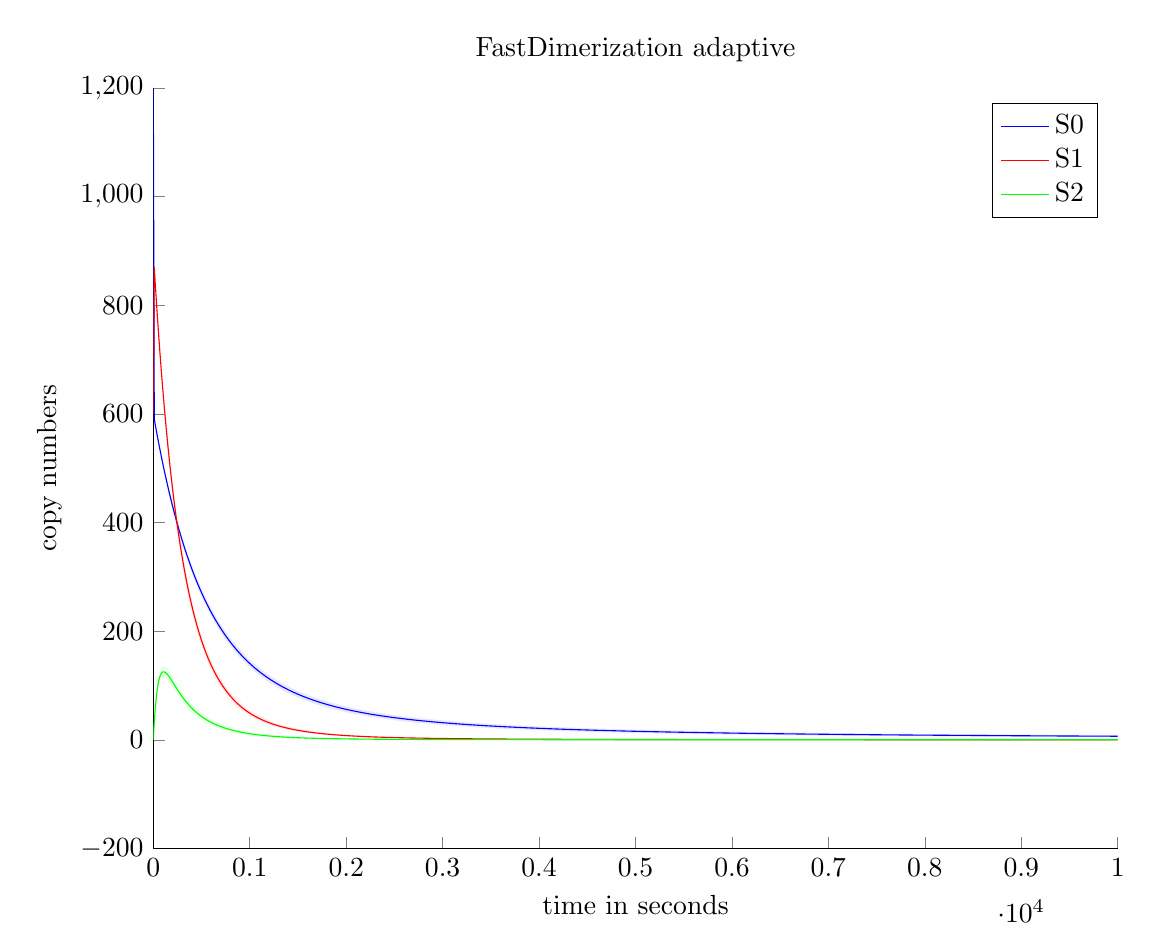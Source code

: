 % This file was created by matlab2tikz v0.3.3.
% Copyright (c) 2008--2013, Nico Schlömer <nico.schloemer@gmail.com>
% All rights reserved.
% 
% 
% 
\begin{tikzpicture}

\begin{axis}[%
width=4.822in,
height=3.803in,
scale only axis,
xmin=0,
xmax=10000,
xlabel={time in seconds},
ymin=-200,
ymax=1200,
ylabel={copy numbers},
title={FastDimerization adaptive},
axis x line*=bottom,
axis y line*=left,
legend style={draw=black,fill=white,legend cell align=left}
]

\addplot [fill=blue,opacity=1.0e-01,draw=none,forget plot] table[row sep=crcr]{
0 1200\\
10 588.559\\
20 577.91\\
30 567.653\\
40 557.656\\
50 547.911\\
60 538.344\\
70 529.009\\
80 519.887\\
90 510.969\\
100 502.219\\
110 493.617\\
120 485.222\\
130 477.024\\
140 468.989\\
150 461.091\\
160 453.316\\
170 445.726\\
180 438.293\\
190 431.027\\
200 423.908\\
210 416.92\\
220 410.057\\
230 403.388\\
240 396.765\\
250 390.308\\
260 384.003\\
270 377.787\\
280 371.695\\
290 365.699\\
300 359.84\\
310 354.073\\
320 348.438\\
330 342.909\\
340 337.457\\
350 332.127\\
360 326.906\\
370 321.827\\
380 316.799\\
390 311.906\\
400 307.052\\
410 302.334\\
420 297.693\\
430 293.12\\
440 288.647\\
450 284.254\\
460 279.975\\
470 275.789\\
480 271.647\\
490 267.593\\
500 263.586\\
510 259.675\\
520 255.818\\
530 252.053\\
540 248.333\\
550 244.699\\
560 241.1\\
570 237.59\\
580 234.165\\
590 230.795\\
600 227.489\\
610 224.24\\
620 221.065\\
630 217.928\\
640 214.821\\
650 211.789\\
660 208.848\\
670 205.939\\
680 203.086\\
690 200.266\\
700 197.515\\
710 194.752\\
720 192.079\\
730 189.445\\
740 186.868\\
750 184.335\\
760 181.865\\
770 179.457\\
780 177.061\\
790 174.73\\
800 172.408\\
810 170.119\\
820 167.914\\
830 165.688\\
840 163.552\\
850 161.42\\
860 159.339\\
870 157.276\\
880 155.258\\
890 153.293\\
900 151.348\\
910 149.454\\
920 147.563\\
930 145.721\\
940 143.909\\
950 142.132\\
960 140.371\\
970 138.657\\
980 136.961\\
990 135.313\\
1000 133.671\\
1010 132.072\\
1020 130.487\\
1030 128.93\\
1040 127.406\\
1050 125.903\\
1060 124.405\\
1070 122.949\\
1080 121.504\\
1090 120.098\\
1100 118.699\\
1110 117.348\\
1120 115.97\\
1130 114.659\\
1140 113.344\\
1150 112.057\\
1160 110.787\\
1170 109.569\\
1180 108.321\\
1190 107.124\\
1200 105.928\\
1210 104.776\\
1220 103.593\\
1230 102.481\\
1240 101.359\\
1250 100.251\\
1260 99.165\\
1270 98.111\\
1280 97.06\\
1290 96.027\\
1300 95.008\\
1310 94.027\\
1320 93.047\\
1330 92.113\\
1340 91.159\\
1350 90.21\\
1360 89.283\\
1370 88.379\\
1380 87.51\\
1390 86.633\\
1400 85.746\\
1410 84.879\\
1420 84.029\\
1430 83.195\\
1440 82.381\\
1450 81.596\\
1460 80.809\\
1470 80.033\\
1480 79.287\\
1490 78.517\\
1500 77.774\\
1510 77.032\\
1520 76.294\\
1530 75.561\\
1540 74.864\\
1550 74.163\\
1560 73.465\\
1570 72.786\\
1580 72.128\\
1590 71.481\\
1600 70.828\\
1610 70.197\\
1620 69.583\\
1630 68.977\\
1640 68.375\\
1650 67.747\\
1660 67.139\\
1670 66.553\\
1680 65.967\\
1690 65.377\\
1700 64.807\\
1710 64.248\\
1720 63.686\\
1730 63.124\\
1740 62.622\\
1750 62.092\\
1760 61.567\\
1770 61.063\\
1780 60.55\\
1790 60.046\\
1800 59.541\\
1810 59.055\\
1820 58.579\\
1830 58.111\\
1840 57.644\\
1850 57.168\\
1860 56.706\\
1870 56.244\\
1880 55.787\\
1890 55.33\\
1900 54.895\\
1910 54.474\\
1920 54.045\\
1930 53.631\\
1940 53.202\\
1950 52.789\\
1960 52.38\\
1970 51.979\\
1980 51.58\\
1990 51.191\\
2000 50.793\\
2010 50.405\\
2020 50.025\\
2030 49.644\\
2040 49.274\\
2050 48.923\\
2060 48.577\\
2070 48.219\\
2080 47.858\\
2090 47.501\\
2100 47.171\\
2110 46.824\\
2120 46.474\\
2130 46.149\\
2140 45.819\\
2150 45.49\\
2160 45.158\\
2170 44.845\\
2180 44.529\\
2190 44.2\\
2200 43.883\\
2210 43.579\\
2220 43.294\\
2230 43.004\\
2240 42.713\\
2250 42.408\\
2260 42.125\\
2270 41.838\\
2280 41.556\\
2290 41.291\\
2300 41.012\\
2310 40.754\\
2320 40.482\\
2330 40.213\\
2340 39.956\\
2350 39.694\\
2360 39.447\\
2370 39.193\\
2380 38.935\\
2390 38.69\\
2400 38.437\\
2410 38.201\\
2420 37.968\\
2430 37.732\\
2440 37.496\\
2450 37.262\\
2460 37.022\\
2470 36.803\\
2480 36.58\\
2490 36.367\\
2500 36.144\\
2510 35.93\\
2520 35.706\\
2530 35.484\\
2540 35.261\\
2550 35.048\\
2560 34.833\\
2570 34.631\\
2580 34.444\\
2590 34.244\\
2600 34.034\\
2610 33.839\\
2620 33.635\\
2630 33.443\\
2640 33.237\\
2650 33.05\\
2660 32.852\\
2670 32.658\\
2680 32.464\\
2690 32.266\\
2700 32.08\\
2710 31.907\\
2720 31.73\\
2730 31.547\\
2740 31.376\\
2750 31.21\\
2760 31.041\\
2770 30.86\\
2780 30.686\\
2790 30.515\\
2800 30.353\\
2810 30.187\\
2820 30.026\\
2830 29.861\\
2840 29.702\\
2850 29.542\\
2860 29.377\\
2870 29.233\\
2880 29.084\\
2890 28.933\\
2900 28.775\\
2910 28.616\\
2920 28.465\\
2930 28.312\\
2940 28.155\\
2950 28.012\\
2960 27.876\\
2970 27.723\\
2980 27.571\\
2990 27.436\\
3000 27.292\\
3010 27.152\\
3020 27.007\\
3030 26.872\\
3040 26.74\\
3050 26.599\\
3060 26.467\\
3070 26.328\\
3080 26.201\\
3090 26.068\\
3100 25.935\\
3110 25.798\\
3120 25.675\\
3130 25.553\\
3140 25.43\\
3150 25.315\\
3160 25.193\\
3170 25.079\\
3180 24.96\\
3190 24.84\\
3200 24.722\\
3210 24.617\\
3220 24.5\\
3230 24.383\\
3240 24.265\\
3250 24.139\\
3260 24.034\\
3270 23.92\\
3280 23.806\\
3290 23.691\\
3300 23.591\\
3310 23.471\\
3320 23.366\\
3330 23.266\\
3340 23.16\\
3350 23.053\\
3360 22.954\\
3370 22.849\\
3380 22.727\\
3390 22.62\\
3400 22.517\\
3410 22.413\\
3420 22.321\\
3430 22.236\\
3440 22.132\\
3450 22.029\\
3460 21.938\\
3470 21.845\\
3480 21.745\\
3490 21.661\\
3500 21.571\\
3510 21.474\\
3520 21.382\\
3530 21.291\\
3540 21.208\\
3550 21.117\\
3560 21.024\\
3570 20.928\\
3580 20.835\\
3590 20.745\\
3600 20.669\\
3610 20.582\\
3620 20.496\\
3630 20.415\\
3640 20.34\\
3650 20.245\\
3660 20.165\\
3670 20.088\\
3680 20.009\\
3690 19.928\\
3700 19.844\\
3710 19.759\\
3720 19.674\\
3730 19.595\\
3740 19.515\\
3750 19.438\\
3760 19.352\\
3770 19.277\\
3780 19.2\\
3790 19.127\\
3800 19.05\\
3810 18.984\\
3820 18.907\\
3830 18.835\\
3840 18.76\\
3850 18.681\\
3860 18.607\\
3870 18.539\\
3880 18.464\\
3890 18.396\\
3900 18.329\\
3910 18.251\\
3920 18.185\\
3930 18.121\\
3940 18.056\\
3950 17.99\\
3960 17.913\\
3970 17.849\\
3980 17.775\\
3990 17.701\\
4000 17.627\\
4010 17.56\\
4020 17.486\\
4030 17.43\\
4040 17.366\\
4050 17.299\\
4060 17.237\\
4070 17.177\\
4080 17.112\\
4090 17.045\\
4100 16.973\\
4110 16.903\\
4120 16.844\\
4130 16.784\\
4140 16.726\\
4150 16.664\\
4160 16.604\\
4170 16.543\\
4180 16.481\\
4190 16.425\\
4200 16.362\\
4210 16.3\\
4220 16.24\\
4230 16.177\\
4240 16.118\\
4250 16.056\\
4260 16.004\\
4270 15.943\\
4280 15.889\\
4290 15.834\\
4300 15.781\\
4310 15.726\\
4320 15.669\\
4330 15.614\\
4340 15.553\\
4350 15.502\\
4360 15.444\\
4370 15.393\\
4380 15.346\\
4390 15.296\\
4400 15.238\\
4410 15.188\\
4420 15.141\\
4430 15.093\\
4440 15.038\\
4450 14.991\\
4460 14.937\\
4470 14.884\\
4480 14.834\\
4490 14.793\\
4500 14.742\\
4510 14.687\\
4520 14.644\\
4530 14.598\\
4540 14.555\\
4550 14.507\\
4560 14.466\\
4570 14.422\\
4580 14.375\\
4590 14.328\\
4600 14.274\\
4610 14.225\\
4620 14.183\\
4630 14.145\\
4640 14.093\\
4650 14.049\\
4660 14.007\\
4670 13.963\\
4680 13.917\\
4690 13.867\\
4700 13.822\\
4710 13.774\\
4720 13.729\\
4730 13.682\\
4740 13.638\\
4750 13.594\\
4760 13.552\\
4770 13.508\\
4780 13.467\\
4790 13.426\\
4800 13.384\\
4810 13.335\\
4820 13.293\\
4830 13.252\\
4840 13.208\\
4850 13.166\\
4860 13.123\\
4870 13.081\\
4880 13.037\\
4890 13.0\\
4900 12.967\\
4910 12.925\\
4920 12.888\\
4930 12.851\\
4940 12.81\\
4950 12.77\\
4960 12.734\\
4970 12.699\\
4980 12.656\\
4990 12.616\\
5000 12.578\\
5010 12.537\\
5020 12.499\\
5030 12.463\\
5040 12.425\\
5050 12.384\\
5060 12.343\\
5070 12.305\\
5080 12.276\\
5090 12.245\\
5100 12.21\\
5110 12.179\\
5120 12.14\\
5130 12.107\\
5140 12.073\\
5150 12.042\\
5160 12.009\\
5170 11.969\\
5180 11.937\\
5190 11.902\\
5200 11.869\\
5210 11.832\\
5220 11.8\\
5230 11.769\\
5240 11.738\\
5250 11.705\\
5260 11.672\\
5270 11.629\\
5280 11.592\\
5290 11.562\\
5300 11.535\\
5310 11.505\\
5320 11.477\\
5330 11.447\\
5340 11.415\\
5350 11.385\\
5360 11.354\\
5370 11.321\\
5380 11.288\\
5390 11.258\\
5400 11.233\\
5410 11.204\\
5420 11.172\\
5430 11.142\\
5440 11.111\\
5450 11.083\\
5460 11.05\\
5470 11.017\\
5480 10.987\\
5490 10.958\\
5500 10.927\\
5510 10.893\\
5520 10.863\\
5530 10.835\\
5540 10.814\\
5550 10.786\\
5560 10.758\\
5570 10.729\\
5580 10.701\\
5590 10.673\\
5600 10.643\\
5610 10.623\\
5620 10.601\\
5630 10.573\\
5640 10.544\\
5650 10.514\\
5660 10.486\\
5670 10.457\\
5680 10.429\\
5690 10.401\\
5700 10.379\\
5710 10.353\\
5720 10.326\\
5730 10.296\\
5740 10.265\\
5750 10.237\\
5760 10.209\\
5770 10.184\\
5780 10.161\\
5790 10.128\\
5800 10.1\\
5810 10.08\\
5820 10.056\\
5830 10.025\\
5840 9.996\\
5850 9.977\\
5860 9.951\\
5870 9.924\\
5880 9.902\\
5890 9.879\\
5900 9.858\\
5910 9.829\\
5920 9.802\\
5930 9.777\\
5940 9.753\\
5950 9.724\\
5960 9.697\\
5970 9.668\\
5980 9.644\\
5990 9.62\\
6000 9.601\\
6010 9.577\\
6020 9.556\\
6030 9.532\\
6040 9.504\\
6050 9.482\\
6060 9.459\\
6070 9.436\\
6080 9.417\\
6090 9.393\\
6100 9.371\\
6110 9.346\\
6120 9.321\\
6130 9.296\\
6140 9.27\\
6150 9.249\\
6160 9.223\\
6170 9.2\\
6180 9.182\\
6190 9.163\\
6200 9.144\\
6210 9.117\\
6220 9.093\\
6230 9.073\\
6240 9.05\\
6250 9.027\\
6260 9.006\\
6270 8.986\\
6280 8.963\\
6290 8.944\\
6300 8.924\\
6310 8.9\\
6320 8.882\\
6330 8.855\\
6340 8.83\\
6350 8.808\\
6360 8.791\\
6370 8.771\\
6380 8.748\\
6390 8.721\\
6400 8.705\\
6410 8.691\\
6420 8.672\\
6430 8.658\\
6440 8.638\\
6450 8.613\\
6460 8.595\\
6470 8.573\\
6480 8.55\\
6490 8.527\\
6500 8.506\\
6510 8.489\\
6520 8.469\\
6530 8.451\\
6540 8.429\\
6550 8.412\\
6560 8.394\\
6570 8.377\\
6580 8.357\\
6590 8.337\\
6600 8.316\\
6610 8.301\\
6620 8.283\\
6630 8.261\\
6640 8.24\\
6650 8.221\\
6660 8.203\\
6670 8.186\\
6680 8.163\\
6690 8.145\\
6700 8.123\\
6710 8.106\\
6720 8.09\\
6730 8.074\\
6740 8.055\\
6750 8.036\\
6760 8.019\\
6770 8.002\\
6780 7.982\\
6790 7.966\\
6800 7.945\\
6810 7.927\\
6820 7.911\\
6830 7.896\\
6840 7.878\\
6850 7.861\\
6860 7.843\\
6870 7.822\\
6880 7.806\\
6890 7.789\\
6900 7.769\\
6910 7.753\\
6920 7.734\\
6930 7.714\\
6940 7.703\\
6950 7.687\\
6960 7.674\\
6970 7.657\\
6980 7.643\\
6990 7.626\\
7000 7.612\\
7010 7.596\\
7020 7.577\\
7030 7.559\\
7040 7.544\\
7050 7.53\\
7060 7.514\\
7070 7.493\\
7080 7.474\\
7090 7.461\\
7100 7.444\\
7110 7.432\\
7120 7.421\\
7130 7.41\\
7140 7.396\\
7150 7.38\\
7160 7.359\\
7170 7.346\\
7180 7.33\\
7190 7.312\\
7200 7.297\\
7210 7.287\\
7220 7.276\\
7230 7.257\\
7240 7.245\\
7250 7.227\\
7260 7.212\\
7270 7.195\\
7280 7.183\\
7290 7.167\\
7300 7.151\\
7310 7.14\\
7320 7.127\\
7330 7.114\\
7340 7.1\\
7350 7.086\\
7360 7.07\\
7370 7.057\\
7380 7.045\\
7390 7.03\\
7400 7.013\\
7410 6.999\\
7420 6.987\\
7430 6.973\\
7440 6.956\\
7450 6.939\\
7460 6.927\\
7470 6.915\\
7480 6.9\\
7490 6.887\\
7500 6.872\\
7510 6.858\\
7520 6.843\\
7530 6.829\\
7540 6.82\\
7550 6.808\\
7560 6.798\\
7570 6.783\\
7580 6.767\\
7590 6.754\\
7600 6.74\\
7610 6.728\\
7620 6.712\\
7630 6.701\\
7640 6.691\\
7650 6.678\\
7660 6.663\\
7670 6.647\\
7680 6.638\\
7690 6.629\\
7700 6.617\\
7710 6.607\\
7720 6.595\\
7730 6.583\\
7740 6.572\\
7750 6.56\\
7760 6.549\\
7770 6.537\\
7780 6.528\\
7790 6.518\\
7800 6.505\\
7810 6.492\\
7820 6.479\\
7830 6.47\\
7840 6.457\\
7850 6.445\\
7860 6.434\\
7870 6.424\\
7880 6.412\\
7890 6.401\\
7900 6.39\\
7910 6.381\\
7920 6.369\\
7930 6.359\\
7940 6.348\\
7950 6.337\\
7960 6.323\\
7970 6.309\\
7980 6.296\\
7990 6.286\\
8000 6.277\\
8010 6.267\\
8020 6.255\\
8030 6.243\\
8040 6.232\\
8050 6.223\\
8060 6.209\\
8070 6.195\\
8080 6.183\\
8090 6.172\\
8100 6.161\\
8110 6.147\\
8120 6.136\\
8130 6.129\\
8140 6.121\\
8150 6.111\\
8160 6.098\\
8170 6.09\\
8180 6.08\\
8190 6.064\\
8200 6.057\\
8210 6.047\\
8220 6.037\\
8230 6.027\\
8240 6.02\\
8250 6.012\\
8260 5.999\\
8270 5.986\\
8280 5.976\\
8290 5.964\\
8300 5.955\\
8310 5.945\\
8320 5.937\\
8330 5.929\\
8340 5.919\\
8350 5.907\\
8360 5.897\\
8370 5.886\\
8380 5.875\\
8390 5.868\\
8400 5.858\\
8410 5.846\\
8420 5.838\\
8430 5.829\\
8440 5.823\\
8450 5.815\\
8460 5.809\\
8470 5.796\\
8480 5.788\\
8490 5.782\\
8500 5.774\\
8510 5.765\\
8520 5.758\\
8530 5.745\\
8540 5.737\\
8550 5.725\\
8560 5.715\\
8570 5.708\\
8580 5.699\\
8590 5.689\\
8600 5.678\\
8610 5.667\\
8620 5.656\\
8630 5.647\\
8640 5.64\\
8650 5.631\\
8660 5.623\\
8670 5.612\\
8680 5.6\\
8690 5.592\\
8700 5.58\\
8710 5.57\\
8720 5.561\\
8730 5.553\\
8740 5.543\\
8750 5.534\\
8760 5.523\\
8770 5.513\\
8780 5.504\\
8790 5.494\\
8800 5.483\\
8810 5.474\\
8820 5.468\\
8830 5.456\\
8840 5.449\\
8850 5.441\\
8860 5.432\\
8870 5.42\\
8880 5.412\\
8890 5.4\\
8900 5.39\\
8910 5.381\\
8920 5.371\\
8930 5.362\\
8940 5.351\\
8950 5.339\\
8960 5.332\\
8970 5.324\\
8980 5.314\\
8990 5.303\\
9000 5.297\\
9010 5.288\\
9020 5.279\\
9030 5.27\\
9040 5.264\\
9050 5.252\\
9060 5.245\\
9070 5.237\\
9080 5.228\\
9090 5.22\\
9100 5.214\\
9110 5.206\\
9120 5.199\\
9130 5.19\\
9140 5.182\\
9150 5.173\\
9160 5.165\\
9170 5.155\\
9180 5.147\\
9190 5.141\\
9200 5.135\\
9210 5.126\\
9220 5.115\\
9230 5.109\\
9240 5.096\\
9250 5.087\\
9260 5.078\\
9270 5.07\\
9280 5.063\\
9290 5.056\\
9300 5.049\\
9310 5.043\\
9320 5.034\\
9330 5.028\\
9340 5.018\\
9350 5.008\\
9360 5.002\\
9370 4.993\\
9380 4.987\\
9390 4.981\\
9400 4.971\\
9410 4.965\\
9420 4.957\\
9430 4.948\\
9440 4.94\\
9450 4.932\\
9460 4.925\\
9470 4.921\\
9480 4.914\\
9490 4.907\\
9500 4.902\\
9510 4.892\\
9520 4.885\\
9530 4.879\\
9540 4.87\\
9550 4.864\\
9560 4.857\\
9570 4.852\\
9580 4.844\\
9590 4.838\\
9600 4.831\\
9610 4.821\\
9620 4.814\\
9630 4.806\\
9640 4.798\\
9650 4.79\\
9660 4.782\\
9670 4.774\\
9680 4.768\\
9690 4.76\\
9700 4.756\\
9710 4.748\\
9720 4.742\\
9730 4.733\\
9740 4.726\\
9750 4.72\\
9760 4.714\\
9770 4.709\\
9780 4.704\\
9790 4.699\\
9800 4.69\\
9810 4.679\\
9820 4.671\\
9830 4.664\\
9840 4.656\\
9850 4.649\\
9860 4.642\\
9870 4.636\\
9880 4.629\\
9890 4.623\\
9900 4.618\\
9910 4.612\\
9920 4.604\\
9930 4.598\\
9940 4.589\\
9950 4.583\\
9960 4.578\\
9970 4.57\\
9980 4.565\\
9990 4.559\\
10000 4.553\\
10000 8.646\\
9990 8.657\\
9980 8.663\\
9970 8.67\\
9960 8.68\\
9950 8.689\\
9940 8.7\\
9930 8.71\\
9920 8.721\\
9910 8.732\\
9900 8.739\\
9890 8.747\\
9880 8.754\\
9870 8.763\\
9860 8.772\\
9850 8.782\\
9840 8.787\\
9830 8.795\\
9820 8.804\\
9810 8.813\\
9800 8.82\\
9790 8.83\\
9780 8.842\\
9770 8.853\\
9760 8.863\\
9750 8.875\\
9740 8.884\\
9730 8.894\\
9720 8.901\\
9710 8.911\\
9700 8.921\\
9690 8.93\\
9680 8.938\\
9670 8.949\\
9660 8.957\\
9650 8.967\\
9640 8.976\\
9630 8.984\\
9620 8.992\\
9610 9.002\\
9600 9.012\\
9590 9.022\\
9580 9.028\\
9570 9.04\\
9560 9.054\\
9550 9.061\\
9540 9.074\\
9530 9.082\\
9520 9.088\\
9510 9.1\\
9500 9.11\\
9490 9.121\\
9480 9.126\\
9470 9.135\\
9460 9.147\\
9450 9.157\\
9440 9.168\\
9430 9.176\\
9420 9.19\\
9410 9.202\\
9400 9.212\\
9390 9.223\\
9380 9.236\\
9370 9.244\\
9360 9.257\\
9350 9.268\\
9340 9.279\\
9330 9.288\\
9320 9.301\\
9310 9.31\\
9300 9.321\\
9290 9.333\\
9280 9.344\\
9270 9.358\\
9260 9.367\\
9250 9.38\\
9240 9.394\\
9230 9.404\\
9220 9.413\\
9210 9.423\\
9200 9.436\\
9190 9.444\\
9180 9.454\\
9170 9.466\\
9160 9.477\\
9150 9.488\\
9140 9.5\\
9130 9.508\\
9120 9.519\\
9110 9.527\\
9100 9.541\\
9090 9.553\\
9080 9.564\\
9070 9.576\\
9060 9.586\\
9050 9.599\\
9040 9.608\\
9030 9.62\\
9020 9.631\\
9010 9.642\\
9000 9.655\\
8990 9.667\\
8980 9.677\\
8970 9.69\\
8960 9.7\\
8950 9.712\\
8940 9.722\\
8930 9.73\\
8920 9.742\\
8910 9.753\\
8900 9.763\\
8890 9.775\\
8880 9.792\\
8870 9.804\\
8860 9.815\\
8850 9.826\\
8840 9.839\\
8830 9.85\\
8820 9.865\\
8810 9.877\\
8800 9.889\\
8790 9.901\\
8780 9.91\\
8770 9.922\\
8760 9.931\\
8750 9.942\\
8740 9.957\\
8730 9.972\\
8720 9.985\\
8710 9.995\\
8700 10.008\\
8690 10.021\\
8680 10.031\\
8670 10.043\\
8660 10.057\\
8650 10.07\\
8640 10.082\\
8630 10.093\\
8620 10.104\\
8610 10.116\\
8600 10.133\\
8590 10.144\\
8580 10.157\\
8570 10.169\\
8560 10.182\\
8550 10.193\\
8540 10.209\\
8530 10.22\\
8520 10.238\\
8510 10.249\\
8500 10.264\\
8490 10.278\\
8480 10.292\\
8470 10.307\\
8460 10.319\\
8450 10.331\\
8440 10.344\\
8430 10.356\\
8420 10.368\\
8410 10.384\\
8400 10.397\\
8390 10.409\\
8380 10.423\\
8370 10.44\\
8360 10.452\\
8350 10.463\\
8340 10.475\\
8330 10.492\\
8320 10.507\\
8310 10.519\\
8300 10.529\\
8290 10.542\\
8280 10.558\\
8270 10.569\\
8260 10.587\\
8250 10.599\\
8240 10.611\\
8230 10.625\\
8220 10.638\\
8210 10.655\\
8200 10.673\\
8190 10.69\\
8180 10.702\\
8170 10.713\\
8160 10.722\\
8150 10.736\\
8140 10.746\\
8130 10.757\\
8120 10.771\\
8110 10.785\\
8100 10.802\\
8090 10.813\\
8080 10.824\\
8070 10.837\\
8060 10.85\\
8050 10.864\\
8040 10.875\\
8030 10.887\\
8020 10.903\\
8010 10.917\\
8000 10.934\\
7990 10.946\\
7980 10.958\\
7970 10.974\\
7960 10.988\\
7950 11.006\\
7940 11.019\\
7930 11.036\\
7920 11.048\\
7910 11.06\\
7900 11.074\\
7890 11.088\\
7880 11.103\\
7870 11.115\\
7860 11.126\\
7850 11.147\\
7840 11.163\\
7830 11.178\\
7820 11.193\\
7810 11.208\\
7800 11.221\\
7790 11.241\\
7780 11.258\\
7770 11.275\\
7760 11.288\\
7750 11.306\\
7740 11.32\\
7730 11.337\\
7720 11.357\\
7710 11.373\\
7700 11.393\\
7690 11.409\\
7680 11.426\\
7670 11.444\\
7660 11.462\\
7650 11.479\\
7640 11.494\\
7630 11.51\\
7620 11.528\\
7610 11.544\\
7600 11.558\\
7590 11.573\\
7580 11.587\\
7570 11.603\\
7560 11.619\\
7550 11.634\\
7540 11.653\\
7530 11.667\\
7520 11.686\\
7510 11.704\\
7500 11.723\\
7490 11.74\\
7480 11.761\\
7470 11.778\\
7460 11.796\\
7450 11.811\\
7440 11.831\\
7430 11.849\\
7420 11.868\\
7410 11.888\\
7400 11.91\\
7390 11.927\\
7380 11.945\\
7370 11.964\\
7360 11.979\\
7350 11.998\\
7340 12.017\\
7330 12.031\\
7320 12.049\\
7310 12.072\\
7300 12.09\\
7290 12.109\\
7280 12.129\\
7270 12.15\\
7260 12.171\\
7250 12.191\\
7240 12.207\\
7230 12.227\\
7220 12.242\\
7210 12.258\\
7200 12.274\\
7190 12.294\\
7180 12.315\\
7170 12.338\\
7160 12.357\\
7150 12.377\\
7140 12.4\\
7130 12.422\\
7120 12.446\\
7110 12.469\\
7100 12.491\\
7090 12.514\\
7080 12.529\\
7070 12.547\\
7060 12.565\\
7050 12.584\\
7040 12.603\\
7030 12.626\\
7020 12.641\\
7010 12.665\\
7000 12.687\\
6990 12.71\\
6980 12.731\\
6970 12.751\\
6960 12.773\\
6950 12.793\\
6940 12.808\\
6930 12.838\\
6920 12.857\\
6910 12.878\\
6900 12.896\\
6890 12.921\\
6880 12.941\\
6870 12.963\\
6860 12.981\\
6850 13.001\\
6840 13.023\\
6830 13.047\\
6820 13.066\\
6810 13.085\\
6800 13.106\\
6790 13.126\\
6780 13.146\\
6770 13.168\\
6760 13.187\\
6750 13.212\\
6740 13.235\\
6730 13.256\\
6720 13.286\\
6710 13.309\\
6700 13.328\\
6690 13.348\\
6680 13.37\\
6670 13.396\\
6660 13.423\\
6650 13.445\\
6640 13.468\\
6630 13.491\\
6620 13.519\\
6610 13.541\\
6600 13.564\\
6590 13.58\\
6580 13.607\\
6570 13.628\\
6560 13.654\\
6550 13.676\\
6540 13.696\\
6530 13.719\\
6520 13.742\\
6510 13.76\\
6500 13.783\\
6490 13.813\\
6480 13.83\\
6470 13.857\\
6460 13.881\\
6450 13.908\\
6440 13.934\\
6430 13.958\\
6420 13.978\\
6410 14.008\\
6400 14.033\\
6390 14.062\\
6380 14.088\\
6370 14.115\\
6360 14.144\\
6350 14.168\\
6340 14.192\\
6330 14.216\\
6320 14.242\\
6310 14.267\\
6300 14.294\\
6290 14.32\\
6280 14.345\\
6270 14.37\\
6260 14.391\\
6250 14.416\\
6240 14.448\\
6230 14.479\\
6220 14.503\\
6210 14.529\\
6200 14.558\\
6190 14.59\\
6180 14.616\\
6170 14.642\\
6160 14.672\\
6150 14.7\\
6140 14.73\\
6130 14.756\\
6120 14.778\\
6110 14.805\\
6100 14.837\\
6090 14.863\\
6080 14.893\\
6070 14.92\\
6060 14.947\\
6050 14.975\\
6040 15.006\\
6030 15.038\\
6020 15.067\\
6010 15.103\\
6000 15.134\\
5990 15.163\\
5980 15.187\\
5970 15.218\\
5960 15.248\\
5950 15.274\\
5940 15.308\\
5930 15.341\\
5920 15.374\\
5910 15.399\\
5900 15.432\\
5890 15.463\\
5880 15.499\\
5870 15.535\\
5860 15.562\\
5850 15.593\\
5840 15.625\\
5830 15.659\\
5820 15.689\\
5810 15.72\\
5800 15.756\\
5790 15.782\\
5780 15.817\\
5770 15.847\\
5760 15.877\\
5750 15.906\\
5740 15.935\\
5730 15.967\\
5720 15.998\\
5710 16.035\\
5700 16.062\\
5690 16.094\\
5680 16.127\\
5670 16.159\\
5660 16.198\\
5650 16.23\\
5640 16.267\\
5630 16.299\\
5620 16.334\\
5610 16.36\\
5600 16.393\\
5590 16.428\\
5580 16.461\\
5570 16.493\\
5560 16.526\\
5550 16.553\\
5540 16.592\\
5530 16.626\\
5520 16.659\\
5510 16.691\\
5500 16.727\\
5490 16.764\\
5480 16.805\\
5470 16.846\\
5460 16.881\\
5450 16.914\\
5440 16.954\\
5430 16.992\\
5420 17.026\\
5410 17.072\\
5400 17.115\\
5390 17.151\\
5380 17.187\\
5370 17.226\\
5360 17.269\\
5350 17.302\\
5340 17.338\\
5330 17.378\\
5320 17.42\\
5310 17.46\\
5300 17.502\\
5290 17.549\\
5280 17.591\\
5270 17.625\\
5260 17.659\\
5250 17.701\\
5240 17.745\\
5230 17.789\\
5220 17.829\\
5210 17.877\\
5200 17.915\\
5190 17.954\\
5180 17.996\\
5170 18.037\\
5160 18.078\\
5150 18.113\\
5140 18.158\\
5130 18.2\\
5120 18.249\\
5110 18.292\\
5100 18.344\\
5090 18.389\\
5080 18.437\\
5070 18.484\\
5060 18.529\\
5050 18.581\\
5040 18.62\\
5030 18.668\\
5020 18.712\\
5010 18.759\\
5000 18.798\\
4990 18.838\\
4980 18.88\\
4970 18.928\\
4960 18.973\\
4950 19.016\\
4940 19.061\\
4930 19.105\\
4920 19.155\\
4910 19.202\\
4900 19.246\\
4890 19.297\\
4880 19.356\\
4870 19.407\\
4860 19.456\\
4850 19.512\\
4840 19.558\\
4830 19.605\\
4820 19.658\\
4810 19.703\\
4800 19.757\\
4790 19.802\\
4780 19.851\\
4770 19.904\\
4760 19.957\\
4750 20.013\\
4740 20.061\\
4730 20.109\\
4720 20.159\\
4710 20.214\\
4700 20.27\\
4690 20.324\\
4680 20.379\\
4670 20.428\\
4660 20.481\\
4650 20.529\\
4640 20.58\\
4630 20.643\\
4620 20.7\\
4610 20.757\\
4600 20.808\\
4590 20.862\\
4580 20.908\\
4570 20.96\\
4560 21.018\\
4550 21.082\\
4540 21.14\\
4530 21.194\\
4520 21.25\\
4510 21.312\\
4500 21.369\\
4490 21.428\\
4480 21.484\\
4470 21.546\\
4460 21.602\\
4450 21.668\\
4440 21.723\\
4430 21.782\\
4420 21.843\\
4410 21.903\\
4400 21.966\\
4390 22.023\\
4380 22.087\\
4370 22.145\\
4360 22.213\\
4350 22.272\\
4340 22.329\\
4330 22.388\\
4320 22.451\\
4310 22.511\\
4300 22.574\\
4290 22.647\\
4280 22.72\\
4270 22.775\\
4260 22.842\\
4250 22.908\\
4240 22.97\\
4230 23.034\\
4220 23.098\\
4210 23.168\\
4200 23.235\\
4190 23.308\\
4180 23.383\\
4170 23.463\\
4160 23.544\\
4150 23.613\\
4140 23.687\\
4130 23.759\\
4120 23.836\\
4110 23.905\\
4100 23.975\\
4090 24.05\\
4080 24.131\\
4070 24.212\\
4060 24.285\\
4050 24.353\\
4040 24.424\\
4030 24.5\\
4020 24.581\\
4010 24.657\\
4000 24.73\\
3990 24.814\\
3980 24.891\\
3970 24.967\\
3960 25.042\\
3950 25.12\\
3940 25.208\\
3930 25.288\\
3920 25.368\\
3910 25.454\\
3900 25.534\\
3890 25.624\\
3880 25.705\\
3870 25.777\\
3860 25.87\\
3850 25.954\\
3840 26.041\\
3830 26.117\\
3820 26.21\\
3810 26.3\\
3800 26.393\\
3790 26.488\\
3780 26.573\\
3770 26.645\\
3760 26.731\\
3750 26.828\\
3740 26.917\\
3730 27.013\\
3720 27.107\\
3710 27.198\\
3700 27.297\\
3690 27.388\\
3680 27.482\\
3670 27.565\\
3660 27.659\\
3650 27.747\\
3640 27.846\\
3630 27.948\\
3620 28.05\\
3610 28.149\\
3600 28.258\\
3590 28.352\\
3580 28.457\\
3570 28.553\\
3560 28.65\\
3550 28.759\\
3540 28.857\\
3530 28.969\\
3520 29.074\\
3510 29.176\\
3500 29.286\\
3490 29.39\\
3480 29.519\\
3470 29.627\\
3460 29.735\\
3450 29.86\\
3440 29.969\\
3430 30.079\\
3420 30.184\\
3410 30.294\\
3400 30.405\\
3390 30.536\\
3380 30.655\\
3370 30.77\\
3360 30.889\\
3350 30.996\\
3340 31.119\\
3330 31.236\\
3320 31.359\\
3310 31.48\\
3300 31.601\\
3290 31.73\\
3280 31.863\\
3270 32.005\\
3260 32.126\\
3250 32.256\\
3240 32.393\\
3230 32.519\\
3220 32.652\\
3210 32.781\\
3200 32.913\\
3190 33.051\\
3180 33.19\\
3170 33.318\\
3160 33.448\\
3150 33.591\\
3140 33.715\\
3130 33.858\\
3120 33.997\\
3110 34.13\\
3100 34.27\\
3090 34.402\\
3080 34.554\\
3070 34.709\\
3060 34.861\\
3050 35.011\\
3040 35.175\\
3030 35.325\\
3020 35.466\\
3010 35.617\\
3000 35.781\\
2990 35.936\\
2980 36.095\\
2970 36.243\\
2960 36.407\\
2950 36.562\\
2940 36.727\\
2930 36.88\\
2920 37.05\\
2910 37.22\\
2900 37.387\\
2890 37.566\\
2880 37.747\\
2870 37.91\\
2860 38.086\\
2850 38.249\\
2840 38.426\\
2830 38.606\\
2820 38.77\\
2810 38.956\\
2800 39.144\\
2790 39.32\\
2780 39.501\\
2770 39.679\\
2760 39.863\\
2750 40.047\\
2740 40.229\\
2730 40.421\\
2720 40.618\\
2710 40.812\\
2700 41.006\\
2690 41.209\\
2680 41.416\\
2670 41.621\\
2660 41.819\\
2650 42.018\\
2640 42.231\\
2630 42.452\\
2620 42.683\\
2610 42.909\\
2600 43.127\\
2590 43.369\\
2580 43.591\\
2570 43.813\\
2560 44.041\\
2550 44.27\\
2540 44.506\\
2530 44.741\\
2520 44.967\\
2510 45.201\\
2500 45.46\\
2490 45.705\\
2480 45.958\\
2470 46.201\\
2460 46.443\\
2450 46.702\\
2440 46.957\\
2430 47.214\\
2420 47.48\\
2410 47.743\\
2400 48.001\\
2390 48.271\\
2380 48.54\\
2370 48.808\\
2360 49.085\\
2350 49.371\\
2340 49.663\\
2330 49.945\\
2320 50.228\\
2310 50.52\\
2300 50.812\\
2290 51.104\\
2280 51.414\\
2270 51.731\\
2260 52.03\\
2250 52.337\\
2240 52.659\\
2230 52.988\\
2220 53.327\\
2210 53.668\\
2200 54.009\\
2190 54.319\\
2180 54.64\\
2170 54.962\\
2160 55.306\\
2150 55.666\\
2140 56.027\\
2130 56.384\\
2120 56.725\\
2110 57.078\\
2100 57.451\\
2090 57.817\\
2080 58.2\\
2070 58.593\\
2060 58.977\\
2050 59.374\\
2040 59.771\\
2030 60.174\\
2020 60.568\\
2010 60.972\\
2000 61.382\\
1990 61.797\\
1980 62.244\\
1970 62.658\\
1960 63.082\\
1950 63.52\\
1940 63.947\\
1930 64.417\\
1920 64.87\\
1910 65.334\\
1900 65.79\\
1890 66.275\\
1880 66.745\\
1870 67.234\\
1860 67.728\\
1850 68.217\\
1840 68.717\\
1830 69.217\\
1820 69.73\\
1810 70.26\\
1800 70.785\\
1790 71.328\\
1780 71.872\\
1770 72.384\\
1760 72.954\\
1750 73.506\\
1740 74.056\\
1730 74.622\\
1720 75.21\\
1710 75.801\\
1700 76.397\\
1690 76.981\\
1680 77.586\\
1670 78.192\\
1660 78.826\\
1650 79.45\\
1640 80.091\\
1630 80.741\\
1620 81.37\\
1610 82.046\\
1600 82.723\\
1590 83.406\\
1580 84.103\\
1570 84.792\\
1560 85.496\\
1550 86.223\\
1540 86.962\\
1530 87.71\\
1520 88.459\\
1510 89.202\\
1500 89.971\\
1490 90.762\\
1480 91.559\\
1470 92.357\\
1460 93.208\\
1450 94.038\\
1440 94.906\\
1430 95.766\\
1420 96.612\\
1410 97.495\\
1400 98.388\\
1390 99.315\\
1380 100.237\\
1370 101.153\\
1360 102.11\\
1350 103.074\\
1340 104.064\\
1330 105.039\\
1320 106.046\\
1310 107.068\\
1300 108.111\\
1290 109.158\\
1280 110.209\\
1270 111.295\\
1260 112.376\\
1250 113.481\\
1240 114.619\\
1230 115.729\\
1220 116.88\\
1210 118.091\\
1200 119.271\\
1190 120.475\\
1180 121.689\\
1170 122.924\\
1160 124.194\\
1150 125.495\\
1140 126.803\\
1130 128.119\\
1120 129.468\\
1110 130.807\\
1100 132.186\\
1090 133.618\\
1080 135.041\\
1070 136.511\\
1060 138.002\\
1050 139.496\\
1040 141.027\\
1030 142.598\\
1020 144.173\\
1010 145.755\\
1000 147.405\\
990 149.06\\
980 150.765\\
970 152.517\\
960 154.23\\
950 156.024\\
940 157.834\\
930 159.67\\
920 161.555\\
910 163.438\\
900 165.406\\
890 167.397\\
880 169.399\\
870 171.433\\
860 173.524\\
850 175.64\\
840 177.801\\
830 179.959\\
820 182.164\\
810 184.424\\
800 186.734\\
790 189.086\\
780 191.478\\
770 193.906\\
760 196.367\\
750 198.925\\
740 201.468\\
730 204.073\\
720 206.712\\
710 209.422\\
700 212.148\\
690 214.896\\
680 217.712\\
670 220.601\\
660 223.54\\
650 226.53\\
640 229.529\\
630 232.581\\
620 235.71\\
610 238.921\\
600 242.161\\
590 245.464\\
580 248.83\\
570 252.24\\
560 255.748\\
550 259.358\\
540 263.005\\
530 266.702\\
520 270.45\\
510 274.295\\
500 278.183\\
490 282.189\\
480 286.221\\
470 290.358\\
460 294.566\\
450 298.864\\
440 303.223\\
430 307.646\\
420 312.183\\
410 316.81\\
400 321.525\\
390 326.316\\
380 331.21\\
370 336.192\\
360 341.251\\
350 346.405\\
340 351.657\\
330 357.017\\
320 362.461\\
310 367.998\\
300 373.622\\
290 379.388\\
280 385.261\\
270 391.244\\
260 397.311\\
250 403.517\\
240 409.808\\
230 416.2\\
220 422.751\\
210 429.452\\
200 436.302\\
190 443.239\\
180 450.322\\
170 457.563\\
160 464.888\\
150 472.38\\
140 480.005\\
130 487.76\\
120 495.642\\
110 503.674\\
100 511.844\\
90 520.188\\
80 528.735\\
70 537.406\\
60 546.168\\
50 555.103\\
40 564.154\\
30 573.364\\
20 582.641\\
10 591.955\\
0 1200\\
};
\addplot [
color=blue,
solid
]
table[row sep=crcr]{
0 1200\\
10 590.257\\
20 580.275\\
30 570.508\\
40 560.905\\
50 551.507\\
60 542.256\\
70 533.208\\
80 524.311\\
90 515.579\\
100 507.032\\
110 498.646\\
120 490.432\\
130 482.392\\
140 474.497\\
150 466.736\\
160 459.102\\
170 451.645\\
180 444.308\\
190 437.133\\
200 430.105\\
210 423.186\\
220 416.404\\
230 409.794\\
240 403.286\\
250 396.913\\
260 390.657\\
270 384.515\\
280 378.478\\
290 372.544\\
300 366.731\\
310 361.036\\
320 355.45\\
330 349.963\\
340 344.557\\
350 339.266\\
360 334.079\\
370 329.01\\
380 324.004\\
390 319.111\\
400 314.288\\
410 309.572\\
420 304.938\\
430 300.383\\
440 295.935\\
450 291.559\\
460 287.27\\
470 283.073\\
480 278.934\\
490 274.891\\
500 270.885\\
510 266.985\\
520 263.134\\
530 259.378\\
540 255.669\\
550 252.029\\
560 248.424\\
570 244.915\\
580 241.498\\
590 238.129\\
600 234.825\\
610 231.58\\
620 228.388\\
630 225.255\\
640 222.175\\
650 219.159\\
660 216.194\\
670 213.27\\
680 210.399\\
690 207.581\\
700 204.832\\
710 202.087\\
720 199.395\\
730 196.759\\
740 194.168\\
750 191.63\\
760 189.116\\
770 186.681\\
780 184.269\\
790 181.908\\
800 179.571\\
810 177.272\\
820 175.039\\
830 172.823\\
840 170.677\\
850 168.53\\
860 166.431\\
870 164.355\\
880 162.329\\
890 160.345\\
900 158.377\\
910 156.446\\
920 154.559\\
930 152.695\\
940 150.871\\
950 149.078\\
960 147.301\\
970 145.587\\
980 143.863\\
990 142.187\\
1000 140.538\\
1010 138.913\\
1020 137.33\\
1030 135.764\\
1040 134.217\\
1050 132.7\\
1060 131.204\\
1070 129.73\\
1080 128.272\\
1090 126.858\\
1100 125.442\\
1110 124.077\\
1120 122.719\\
1130 121.389\\
1140 120.074\\
1150 118.776\\
1160 117.491\\
1170 116.247\\
1180 115.005\\
1190 113.799\\
1200 112.6\\
1210 111.433\\
1220 110.237\\
1230 109.105\\
1240 107.989\\
1250 106.866\\
1260 105.77\\
1270 104.703\\
1280 103.635\\
1290 102.593\\
1300 101.559\\
1310 100.548\\
1320 99.547\\
1330 98.576\\
1340 97.612\\
1350 96.642\\
1360 95.696\\
1370 94.766\\
1380 93.874\\
1390 92.974\\
1400 92.067\\
1410 91.187\\
1420 90.321\\
1430 89.481\\
1440 88.644\\
1450 87.817\\
1460 87.008\\
1470 86.195\\
1480 85.423\\
1490 84.64\\
1500 83.873\\
1510 83.117\\
1520 82.376\\
1530 81.635\\
1540 80.913\\
1550 80.193\\
1560 79.48\\
1570 78.789\\
1580 78.116\\
1590 77.444\\
1600 76.776\\
1610 76.121\\
1620 75.476\\
1630 74.859\\
1640 74.233\\
1650 73.598\\
1660 72.983\\
1670 72.373\\
1680 71.776\\
1690 71.179\\
1700 70.602\\
1710 70.024\\
1720 69.448\\
1730 68.873\\
1740 68.339\\
1750 67.799\\
1760 67.261\\
1770 66.723\\
1780 66.211\\
1790 65.687\\
1800 65.163\\
1810 64.657\\
1820 64.154\\
1830 63.664\\
1840 63.181\\
1850 62.693\\
1860 62.217\\
1870 61.739\\
1880 61.266\\
1890 60.802\\
1900 60.342\\
1910 59.904\\
1920 59.457\\
1930 59.024\\
1940 58.575\\
1950 58.155\\
1960 57.731\\
1970 57.318\\
1980 56.912\\
1990 56.494\\
2000 56.087\\
2010 55.688\\
2020 55.297\\
2030 54.909\\
2040 54.522\\
2050 54.149\\
2060 53.777\\
2070 53.406\\
2080 53.029\\
2090 52.659\\
2100 52.311\\
2110 51.951\\
2120 51.6\\
2130 51.266\\
2140 50.923\\
2150 50.578\\
2160 50.232\\
2170 49.903\\
2180 49.585\\
2190 49.26\\
2200 48.946\\
2210 48.624\\
2220 48.311\\
2230 47.996\\
2240 47.686\\
2250 47.373\\
2260 47.078\\
2270 46.785\\
2280 46.485\\
2290 46.198\\
2300 45.912\\
2310 45.637\\
2320 45.355\\
2330 45.079\\
2340 44.809\\
2350 44.533\\
2360 44.266\\
2370 44.001\\
2380 43.737\\
2390 43.48\\
2400 43.219\\
2410 42.972\\
2420 42.724\\
2430 42.473\\
2440 42.226\\
2450 41.982\\
2460 41.733\\
2470 41.502\\
2480 41.269\\
2490 41.036\\
2500 40.802\\
2510 40.566\\
2520 40.336\\
2530 40.113\\
2540 39.884\\
2550 39.659\\
2560 39.437\\
2570 39.222\\
2580 39.018\\
2590 38.807\\
2600 38.58\\
2610 38.374\\
2620 38.159\\
2630 37.947\\
2640 37.734\\
2650 37.534\\
2660 37.335\\
2670 37.139\\
2680 36.94\\
2690 36.738\\
2700 36.543\\
2710 36.359\\
2720 36.174\\
2730 35.984\\
2740 35.802\\
2750 35.628\\
2760 35.452\\
2770 35.269\\
2780 35.094\\
2790 34.917\\
2800 34.748\\
2810 34.572\\
2820 34.398\\
2830 34.234\\
2840 34.064\\
2850 33.895\\
2860 33.732\\
2870 33.571\\
2880 33.415\\
2890 33.249\\
2900 33.081\\
2910 32.918\\
2920 32.757\\
2930 32.596\\
2940 32.441\\
2950 32.287\\
2960 32.141\\
2970 31.983\\
2980 31.833\\
2990 31.686\\
3000 31.537\\
3010 31.385\\
3020 31.236\\
3030 31.099\\
3040 30.957\\
3050 30.805\\
3060 30.664\\
3070 30.519\\
3080 30.377\\
3090 30.235\\
3100 30.103\\
3110 29.964\\
3120 29.836\\
3130 29.706\\
3140 29.573\\
3150 29.453\\
3160 29.321\\
3170 29.199\\
3180 29.075\\
3190 28.945\\
3200 28.818\\
3210 28.699\\
3220 28.576\\
3230 28.451\\
3240 28.329\\
3250 28.197\\
3260 28.08\\
3270 27.962\\
3280 27.835\\
3290 27.711\\
3300 27.596\\
3310 27.475\\
3320 27.362\\
3330 27.251\\
3340 27.14\\
3350 27.025\\
3360 26.922\\
3370 26.809\\
3380 26.691\\
3390 26.578\\
3400 26.461\\
3410 26.353\\
3420 26.253\\
3430 26.157\\
3440 26.05\\
3450 25.945\\
3460 25.836\\
3470 25.736\\
3480 25.632\\
3490 25.525\\
3500 25.428\\
3510 25.325\\
3520 25.228\\
3530 25.13\\
3540 25.033\\
3550 24.938\\
3560 24.837\\
3570 24.741\\
3580 24.646\\
3590 24.549\\
3600 24.463\\
3610 24.365\\
3620 24.273\\
3630 24.182\\
3640 24.093\\
3650 23.996\\
3660 23.912\\
3670 23.827\\
3680 23.746\\
3690 23.658\\
3700 23.571\\
3710 23.478\\
3720 23.39\\
3730 23.304\\
3740 23.216\\
3750 23.133\\
3760 23.041\\
3770 22.961\\
3780 22.887\\
3790 22.807\\
3800 22.721\\
3810 22.642\\
3820 22.559\\
3830 22.476\\
3840 22.4\\
3850 22.317\\
3860 22.239\\
3870 22.158\\
3880 22.085\\
3890 22.01\\
3900 21.932\\
3910 21.853\\
3920 21.777\\
3930 21.704\\
3940 21.632\\
3950 21.555\\
3960 21.478\\
3970 21.408\\
3980 21.333\\
3990 21.257\\
4000 21.179\\
4010 21.109\\
4020 21.034\\
4030 20.965\\
4040 20.895\\
4050 20.826\\
4060 20.761\\
4070 20.695\\
4080 20.622\\
4090 20.548\\
4100 20.474\\
4110 20.404\\
4120 20.34\\
4130 20.272\\
4140 20.207\\
4150 20.138\\
4160 20.074\\
4170 20.003\\
4180 19.932\\
4190 19.866\\
4200 19.799\\
4210 19.734\\
4220 19.669\\
4230 19.605\\
4240 19.544\\
4250 19.482\\
4260 19.423\\
4270 19.359\\
4280 19.304\\
4290 19.241\\
4300 19.177\\
4310 19.118\\
4320 19.06\\
4330 19.001\\
4340 18.941\\
4350 18.887\\
4360 18.829\\
4370 18.769\\
4380 18.716\\
4390 18.659\\
4400 18.602\\
4410 18.546\\
4420 18.492\\
4430 18.438\\
4440 18.381\\
4450 18.33\\
4460 18.269\\
4470 18.215\\
4480 18.159\\
4490 18.11\\
4500 18.055\\
4510 18.0\\
4520 17.947\\
4530 17.896\\
4540 17.847\\
4550 17.795\\
4560 17.742\\
4570 17.691\\
4580 17.642\\
4590 17.595\\
4600 17.541\\
4610 17.491\\
4620 17.442\\
4630 17.394\\
4640 17.336\\
4650 17.289\\
4660 17.244\\
4670 17.196\\
4680 17.148\\
4690 17.095\\
4700 17.046\\
4710 16.994\\
4720 16.944\\
4730 16.895\\
4740 16.849\\
4750 16.804\\
4760 16.754\\
4770 16.706\\
4780 16.659\\
4790 16.614\\
4800 16.571\\
4810 16.519\\
4820 16.476\\
4830 16.429\\
4840 16.383\\
4850 16.339\\
4860 16.289\\
4870 16.244\\
4880 16.197\\
4890 16.149\\
4900 16.106\\
4910 16.063\\
4920 16.021\\
4930 15.978\\
4940 15.935\\
4950 15.893\\
4960 15.854\\
4970 15.813\\
4980 15.768\\
4990 15.727\\
5000 15.688\\
5010 15.648\\
5020 15.605\\
5030 15.566\\
5040 15.523\\
5050 15.482\\
5060 15.436\\
5070 15.395\\
5080 15.357\\
5090 15.317\\
5100 15.277\\
5110 15.235\\
5120 15.194\\
5130 15.154\\
5140 15.116\\
5150 15.077\\
5160 15.043\\
5170 15.003\\
5180 14.967\\
5190 14.928\\
5200 14.892\\
5210 14.854\\
5220 14.815\\
5230 14.779\\
5240 14.742\\
5250 14.703\\
5260 14.666\\
5270 14.627\\
5280 14.592\\
5290 14.555\\
5300 14.518\\
5310 14.482\\
5320 14.448\\
5330 14.413\\
5340 14.376\\
5350 14.343\\
5360 14.312\\
5370 14.273\\
5380 14.238\\
5390 14.204\\
5400 14.174\\
5410 14.138\\
5420 14.099\\
5430 14.067\\
5440 14.033\\
5450 13.999\\
5460 13.965\\
5470 13.932\\
5480 13.896\\
5490 13.861\\
5500 13.827\\
5510 13.792\\
5520 13.761\\
5530 13.731\\
5540 13.703\\
5550 13.67\\
5560 13.642\\
5570 13.611\\
5580 13.581\\
5590 13.55\\
5600 13.518\\
5610 13.491\\
5620 13.467\\
5630 13.436\\
5640 13.406\\
5650 13.372\\
5660 13.342\\
5670 13.308\\
5680 13.278\\
5690 13.247\\
5700 13.221\\
5710 13.194\\
5720 13.162\\
5730 13.131\\
5740 13.1\\
5750 13.071\\
5760 13.043\\
5770 13.016\\
5780 12.989\\
5790 12.955\\
5800 12.928\\
5810 12.9\\
5820 12.873\\
5830 12.842\\
5840 12.811\\
5850 12.785\\
5860 12.757\\
5870 12.73\\
5880 12.701\\
5890 12.671\\
5900 12.645\\
5910 12.614\\
5920 12.588\\
5930 12.559\\
5940 12.53\\
5950 12.499\\
5960 12.473\\
5970 12.443\\
5980 12.416\\
5990 12.392\\
6000 12.368\\
6010 12.34\\
6020 12.312\\
6030 12.285\\
6040 12.255\\
6050 12.229\\
6060 12.203\\
6070 12.178\\
6080 12.155\\
6090 12.128\\
6100 12.104\\
6110 12.075\\
6120 12.05\\
6130 12.026\\
6140 12.0\\
6150 11.974\\
6160 11.948\\
6170 11.921\\
6180 11.899\\
6190 11.877\\
6200 11.851\\
6210 11.823\\
6220 11.798\\
6230 11.776\\
6240 11.749\\
6250 11.722\\
6260 11.699\\
6270 11.678\\
6280 11.654\\
6290 11.632\\
6300 11.609\\
6310 11.583\\
6320 11.562\\
6330 11.536\\
6340 11.511\\
6350 11.488\\
6360 11.467\\
6370 11.443\\
6380 11.418\\
6390 11.391\\
6400 11.369\\
6410 11.35\\
6420 11.325\\
6430 11.308\\
6440 11.286\\
6450 11.261\\
6460 11.238\\
6470 11.215\\
6480 11.19\\
6490 11.17\\
6500 11.145\\
6510 11.125\\
6520 11.106\\
6530 11.085\\
6540 11.063\\
6550 11.044\\
6560 11.024\\
6570 11.003\\
6580 10.982\\
6590 10.959\\
6600 10.94\\
6610 10.921\\
6620 10.901\\
6630 10.876\\
6640 10.854\\
6650 10.833\\
6660 10.813\\
6670 10.791\\
6680 10.766\\
6690 10.746\\
6700 10.726\\
6710 10.707\\
6720 10.688\\
6730 10.665\\
6740 10.645\\
6750 10.624\\
6760 10.603\\
6770 10.585\\
6780 10.564\\
6790 10.546\\
6800 10.525\\
6810 10.506\\
6820 10.489\\
6830 10.471\\
6840 10.451\\
6850 10.431\\
6860 10.412\\
6870 10.393\\
6880 10.373\\
6890 10.355\\
6900 10.333\\
6910 10.315\\
6920 10.295\\
6930 10.276\\
6940 10.256\\
6950 10.24\\
6960 10.224\\
6970 10.204\\
6980 10.187\\
6990 10.168\\
7000 10.15\\
7010 10.131\\
7020 10.109\\
7030 10.092\\
7040 10.074\\
7050 10.057\\
7060 10.039\\
7070 10.02\\
7080 10.002\\
7090 9.988\\
7100 9.967\\
7110 9.951\\
7120 9.934\\
7130 9.916\\
7140 9.898\\
7150 9.879\\
7160 9.858\\
7170 9.842\\
7180 9.822\\
7190 9.803\\
7200 9.786\\
7210 9.773\\
7220 9.759\\
7230 9.742\\
7240 9.726\\
7250 9.709\\
7260 9.691\\
7270 9.673\\
7280 9.656\\
7290 9.638\\
7300 9.62\\
7310 9.606\\
7320 9.588\\
7330 9.573\\
7340 9.558\\
7350 9.542\\
7360 9.525\\
7370 9.511\\
7380 9.495\\
7390 9.478\\
7400 9.462\\
7410 9.444\\
7420 9.427\\
7430 9.411\\
7440 9.393\\
7450 9.375\\
7460 9.362\\
7470 9.346\\
7480 9.331\\
7490 9.314\\
7500 9.298\\
7510 9.281\\
7520 9.264\\
7530 9.248\\
7540 9.237\\
7550 9.221\\
7560 9.208\\
7570 9.193\\
7580 9.177\\
7590 9.163\\
7600 9.149\\
7610 9.136\\
7620 9.12\\
7630 9.105\\
7640 9.093\\
7650 9.079\\
7660 9.063\\
7670 9.046\\
7680 9.032\\
7690 9.019\\
7700 9.005\\
7710 8.99\\
7720 8.976\\
7730 8.96\\
7740 8.946\\
7750 8.933\\
7760 8.918\\
7770 8.906\\
7780 8.893\\
7790 8.879\\
7800 8.863\\
7810 8.85\\
7820 8.836\\
7830 8.824\\
7840 8.81\\
7850 8.796\\
7860 8.78\\
7870 8.769\\
7880 8.757\\
7890 8.744\\
7900 8.732\\
7910 8.721\\
7920 8.708\\
7930 8.698\\
7940 8.684\\
7950 8.672\\
7960 8.655\\
7970 8.641\\
7980 8.627\\
7990 8.616\\
8000 8.605\\
8010 8.592\\
8020 8.579\\
8030 8.565\\
8040 8.553\\
8050 8.543\\
8060 8.53\\
8070 8.516\\
8080 8.503\\
8090 8.492\\
8100 8.481\\
8110 8.466\\
8120 8.454\\
8130 8.443\\
8140 8.433\\
8150 8.424\\
8160 8.41\\
8170 8.401\\
8180 8.391\\
8190 8.377\\
8200 8.365\\
8210 8.351\\
8220 8.337\\
8230 8.326\\
8240 8.315\\
8250 8.305\\
8260 8.293\\
8270 8.278\\
8280 8.267\\
8290 8.253\\
8300 8.242\\
8310 8.232\\
8320 8.222\\
8330 8.211\\
8340 8.197\\
8350 8.185\\
8360 8.174\\
8370 8.163\\
8380 8.149\\
8390 8.139\\
8400 8.128\\
8410 8.115\\
8420 8.103\\
8430 8.093\\
8440 8.084\\
8450 8.073\\
8460 8.064\\
8470 8.052\\
8480 8.04\\
8490 8.03\\
8500 8.019\\
8510 8.007\\
8520 7.998\\
8530 7.982\\
8540 7.973\\
8550 7.959\\
8560 7.948\\
8570 7.938\\
8580 7.928\\
8590 7.916\\
8600 7.905\\
8610 7.892\\
8620 7.88\\
8630 7.87\\
8640 7.861\\
8650 7.85\\
8660 7.84\\
8670 7.828\\
8680 7.816\\
8690 7.807\\
8700 7.794\\
8710 7.783\\
8720 7.773\\
8730 7.762\\
8740 7.75\\
8750 7.738\\
8760 7.727\\
8770 7.717\\
8780 7.707\\
8790 7.698\\
8800 7.686\\
8810 7.676\\
8820 7.666\\
8830 7.653\\
8840 7.644\\
8850 7.633\\
8860 7.624\\
8870 7.612\\
8880 7.602\\
8890 7.588\\
8900 7.577\\
8910 7.567\\
8920 7.557\\
8930 7.546\\
8940 7.537\\
8950 7.526\\
8960 7.516\\
8970 7.507\\
8980 7.496\\
8990 7.485\\
9000 7.476\\
9010 7.465\\
9020 7.455\\
9030 7.445\\
9040 7.436\\
9050 7.426\\
9060 7.415\\
9070 7.406\\
9080 7.396\\
9090 7.386\\
9100 7.377\\
9110 7.366\\
9120 7.359\\
9130 7.349\\
9140 7.341\\
9150 7.331\\
9160 7.321\\
9170 7.311\\
9180 7.301\\
9190 7.293\\
9200 7.285\\
9210 7.275\\
9220 7.264\\
9230 7.256\\
9240 7.245\\
9250 7.234\\
9260 7.222\\
9270 7.214\\
9280 7.204\\
9290 7.195\\
9300 7.185\\
9310 7.177\\
9320 7.168\\
9330 7.158\\
9340 7.148\\
9350 7.138\\
9360 7.129\\
9370 7.119\\
9380 7.111\\
9390 7.102\\
9400 7.092\\
9410 7.084\\
9420 7.073\\
9430 7.062\\
9440 7.054\\
9450 7.044\\
9460 7.036\\
9470 7.028\\
9480 7.02\\
9490 7.014\\
9500 7.006\\
9510 6.996\\
9520 6.987\\
9530 6.98\\
9540 6.972\\
9550 6.963\\
9560 6.955\\
9570 6.946\\
9580 6.936\\
9590 6.93\\
9600 6.921\\
9610 6.912\\
9620 6.903\\
9630 6.895\\
9640 6.887\\
9650 6.879\\
9660 6.869\\
9670 6.862\\
9680 6.853\\
9690 6.845\\
9700 6.838\\
9710 6.83\\
9720 6.822\\
9730 6.814\\
9740 6.805\\
9750 6.798\\
9760 6.788\\
9770 6.781\\
9780 6.773\\
9790 6.765\\
9800 6.755\\
9810 6.746\\
9820 6.738\\
9830 6.729\\
9840 6.721\\
9850 6.715\\
9860 6.707\\
9870 6.699\\
9880 6.692\\
9890 6.685\\
9900 6.678\\
9910 6.672\\
9920 6.662\\
9930 6.654\\
9940 6.644\\
9950 6.636\\
9960 6.629\\
9970 6.62\\
9980 6.614\\
9990 6.608\\
10000 6.599\\
};
\addlegendentry{S0};


\addplot [fill=red,opacity=1.0e-01,draw=none,forget plot] table[row sep=crcr]{
0 600\\
10 864.532\\
20 833.504\\
30 804.155\\
40 776.056\\
50 749.146\\
60 723.19\\
70 698.304\\
80 674.408\\
90 651.446\\
100 629.303\\
110 607.909\\
120 587.388\\
130 567.688\\
140 548.704\\
150 530.36\\
160 512.605\\
170 495.564\\
180 479.158\\
190 463.384\\
200 448.185\\
210 433.515\\
220 419.34\\
230 405.799\\
240 392.566\\
250 379.878\\
260 367.686\\
270 355.863\\
280 344.465\\
290 333.426\\
300 322.811\\
310 312.532\\
320 302.653\\
330 293.111\\
340 283.855\\
350 274.946\\
360 266.356\\
370 258.137\\
380 250.123\\
390 242.443\\
400 234.942\\
410 227.764\\
420 220.814\\
430 214.073\\
440 207.577\\
450 201.295\\
460 195.27\\
470 189.466\\
480 183.806\\
490 178.351\\
500 173.039\\
510 167.933\\
520 162.972\\
530 158.202\\
540 153.557\\
550 149.087\\
560 144.723\\
570 140.53\\
580 136.499\\
590 132.591\\
600 128.81\\
610 125.15\\
620 121.623\\
630 118.189\\
640 114.835\\
650 111.608\\
660 108.523\\
670 105.514\\
680 102.603\\
690 99.767\\
700 97.037\\
710 94.334\\
720 91.756\\
730 89.249\\
740 86.832\\
750 84.488\\
760 82.232\\
770 80.062\\
780 77.933\\
790 75.889\\
800 73.882\\
810 71.926\\
820 70.066\\
830 68.215\\
840 66.46\\
850 64.733\\
860 63.07\\
870 61.444\\
880 59.874\\
890 58.362\\
900 56.885\\
910 55.465\\
920 54.066\\
930 52.721\\
940 51.413\\
950 50.147\\
960 48.909\\
970 47.716\\
980 46.551\\
990 45.433\\
1000 44.332\\
1010 43.273\\
1020 42.237\\
1030 41.231\\
1040 40.257\\
1050 39.31\\
1060 38.376\\
1070 37.48\\
1080 36.6\\
1090 35.755\\
1100 34.923\\
1110 34.129\\
1120 33.329\\
1130 32.576\\
1140 31.831\\
1150 31.108\\
1160 30.406\\
1170 29.738\\
1180 29.062\\
1190 28.422\\
1200 27.788\\
1210 27.184\\
1220 26.572\\
1230 26.002\\
1240 25.432\\
1250 24.875\\
1260 24.336\\
1270 23.819\\
1280 23.309\\
1290 22.814\\
1300 22.329\\
1310 21.869\\
1320 21.413\\
1330 20.984\\
1340 20.548\\
1350 20.12\\
1360 19.705\\
1370 19.306\\
1380 18.925\\
1390 18.543\\
1400 18.164\\
1410 17.796\\
1420 17.439\\
1430 17.092\\
1440 16.758\\
1450 16.439\\
1460 16.121\\
1470 15.812\\
1480 15.516\\
1490 15.214\\
1500 14.927\\
1510 14.641\\
1520 14.36\\
1530 14.083\\
1540 13.822\\
1550 13.562\\
1560 13.306\\
1570 13.059\\
1580 12.821\\
1590 12.591\\
1600 12.36\\
1610 12.139\\
1620 11.926\\
1630 11.718\\
1640 11.512\\
1650 11.3\\
1660 11.096\\
1670 10.901\\
1680 10.709\\
1690 10.516\\
1700 10.333\\
1710 10.154\\
1720 9.975\\
1730 9.799\\
1740 9.642\\
1750 9.478\\
1760 9.317\\
1770 9.163\\
1780 9.009\\
1790 8.858\\
1800 8.709\\
1810 8.565\\
1820 8.426\\
1830 8.29\\
1840 8.156\\
1850 8.02\\
1860 7.89\\
1870 7.761\\
1880 7.634\\
1890 7.509\\
1900 7.389\\
1910 7.276\\
1920 7.16\\
1930 7.05\\
1940 6.935\\
1950 6.827\\
1960 6.721\\
1970 6.618\\
1980 6.515\\
1990 6.416\\
2000 6.316\\
2010 6.219\\
2020 6.124\\
2030 6.03\\
2040 5.94\\
2050 5.854\\
2060 5.771\\
2070 5.685\\
2080 5.6\\
2090 5.515\\
2100 5.438\\
2110 5.357\\
2120 5.276\\
2130 5.202\\
2140 5.128\\
2150 5.054\\
2160 4.979\\
2170 4.91\\
2180 4.84\\
2190 4.769\\
2200 4.699\\
2210 4.633\\
2220 4.572\\
2230 4.51\\
2240 4.448\\
2250 4.384\\
2260 4.325\\
2270 4.266\\
2280 4.208\\
2290 4.154\\
2300 4.097\\
2310 4.045\\
2320 3.99\\
2330 3.936\\
2340 3.885\\
2350 3.833\\
2360 3.785\\
2370 3.735\\
2380 3.685\\
2390 3.638\\
2400 3.59\\
2410 3.545\\
2420 3.501\\
2430 3.458\\
2440 3.414\\
2450 3.371\\
2460 3.327\\
2470 3.287\\
2480 3.247\\
2490 3.209\\
2500 3.169\\
2510 3.131\\
2520 3.091\\
2530 3.052\\
2540 3.013\\
2550 2.976\\
2560 2.939\\
2570 2.905\\
2580 2.873\\
2590 2.839\\
2600 2.804\\
2610 2.772\\
2620 2.738\\
2630 2.706\\
2640 2.672\\
2650 2.642\\
2660 2.61\\
2670 2.579\\
2680 2.548\\
2690 2.517\\
2700 2.488\\
2710 2.461\\
2720 2.433\\
2730 2.404\\
2740 2.378\\
2750 2.353\\
2760 2.327\\
2770 2.299\\
2780 2.273\\
2790 2.248\\
2800 2.224\\
2810 2.199\\
2820 2.175\\
2830 2.151\\
2840 2.127\\
2850 2.104\\
2860 2.079\\
2870 2.058\\
2880 2.037\\
2890 2.015\\
2900 1.993\\
2910 1.971\\
2920 1.949\\
2930 1.928\\
2940 1.906\\
2950 1.886\\
2960 1.867\\
2970 1.846\\
2980 1.825\\
2990 1.808\\
3000 1.788\\
3010 1.769\\
3020 1.75\\
3030 1.732\\
3040 1.715\\
3050 1.696\\
3060 1.679\\
3070 1.661\\
3080 1.644\\
3090 1.627\\
3100 1.61\\
3110 1.592\\
3120 1.577\\
3130 1.561\\
3140 1.546\\
3150 1.532\\
3160 1.517\\
3170 1.503\\
3180 1.489\\
3190 1.474\\
3200 1.46\\
3210 1.447\\
3220 1.433\\
3230 1.419\\
3240 1.405\\
3250 1.39\\
3260 1.378\\
3270 1.365\\
3280 1.352\\
3290 1.338\\
3300 1.327\\
3310 1.312\\
3320 1.301\\
3330 1.29\\
3340 1.277\\
3350 1.265\\
3360 1.254\\
3370 1.242\\
3380 1.228\\
3390 1.217\\
3400 1.206\\
3410 1.195\\
3420 1.185\\
3430 1.176\\
3440 1.164\\
3450 1.153\\
3460 1.143\\
3470 1.133\\
3480 1.123\\
3490 1.114\\
3500 1.104\\
3510 1.094\\
3520 1.084\\
3530 1.075\\
3540 1.066\\
3550 1.057\\
3560 1.047\\
3570 1.037\\
3580 1.028\\
3590 1.019\\
3600 1.011\\
3610 1.002\\
3620 0.993\\
3630 0.985\\
3640 0.978\\
3650 0.968\\
3660 0.96\\
3670 0.953\\
3680 0.945\\
3690 0.937\\
3700 0.929\\
3710 0.921\\
3720 0.913\\
3730 0.905\\
3740 0.897\\
3750 0.89\\
3760 0.882\\
3770 0.875\\
3780 0.868\\
3790 0.861\\
3800 0.854\\
3810 0.847\\
3820 0.84\\
3830 0.834\\
3840 0.827\\
3850 0.82\\
3860 0.813\\
3870 0.807\\
3880 0.8\\
3890 0.794\\
3900 0.789\\
3910 0.782\\
3920 0.776\\
3930 0.77\\
3940 0.765\\
3950 0.759\\
3960 0.752\\
3970 0.747\\
3980 0.741\\
3990 0.734\\
4000 0.728\\
4010 0.722\\
4020 0.715\\
4030 0.711\\
4040 0.705\\
4050 0.7\\
4060 0.695\\
4070 0.69\\
4080 0.684\\
4090 0.679\\
4100 0.673\\
4110 0.667\\
4120 0.662\\
4130 0.657\\
4140 0.653\\
4150 0.648\\
4160 0.643\\
4170 0.638\\
4180 0.633\\
4190 0.628\\
4200 0.623\\
4210 0.618\\
4220 0.614\\
4230 0.609\\
4240 0.604\\
4250 0.599\\
4260 0.595\\
4270 0.59\\
4280 0.586\\
4290 0.582\\
4300 0.578\\
4310 0.574\\
4320 0.57\\
4330 0.565\\
4340 0.561\\
4350 0.557\\
4360 0.553\\
4370 0.549\\
4380 0.546\\
4390 0.542\\
4400 0.538\\
4410 0.534\\
4420 0.531\\
4430 0.527\\
4440 0.523\\
4450 0.519\\
4460 0.516\\
4470 0.511\\
4480 0.508\\
4490 0.505\\
4500 0.502\\
4510 0.498\\
4520 0.495\\
4530 0.492\\
4540 0.489\\
4550 0.486\\
4560 0.483\\
4570 0.48\\
4580 0.476\\
4590 0.473\\
4600 0.47\\
4610 0.466\\
4620 0.463\\
4630 0.461\\
4640 0.457\\
4650 0.454\\
4660 0.451\\
4670 0.448\\
4680 0.445\\
4690 0.442\\
4700 0.438\\
4710 0.435\\
4720 0.432\\
4730 0.429\\
4740 0.426\\
4750 0.423\\
4760 0.421\\
4770 0.418\\
4780 0.415\\
4790 0.413\\
4800 0.41\\
4810 0.406\\
4820 0.404\\
4830 0.401\\
4840 0.398\\
4850 0.396\\
4860 0.393\\
4870 0.39\\
4880 0.387\\
4890 0.385\\
4900 0.383\\
4910 0.38\\
4920 0.378\\
4930 0.375\\
4940 0.373\\
4950 0.37\\
4960 0.368\\
4970 0.366\\
4980 0.363\\
4990 0.361\\
5000 0.359\\
5010 0.356\\
5020 0.354\\
5030 0.352\\
5040 0.349\\
5050 0.347\\
5060 0.344\\
5070 0.342\\
5080 0.341\\
5090 0.339\\
5100 0.337\\
5110 0.335\\
5120 0.333\\
5130 0.331\\
5140 0.329\\
5150 0.327\\
5160 0.325\\
5170 0.323\\
5180 0.321\\
5190 0.319\\
5200 0.318\\
5210 0.315\\
5220 0.314\\
5230 0.312\\
5240 0.31\\
5250 0.309\\
5260 0.307\\
5270 0.304\\
5280 0.302\\
5290 0.3\\
5300 0.299\\
5310 0.297\\
5320 0.296\\
5330 0.294\\
5340 0.292\\
5350 0.291\\
5360 0.289\\
5370 0.287\\
5380 0.285\\
5390 0.284\\
5400 0.283\\
5410 0.281\\
5420 0.279\\
5430 0.278\\
5440 0.276\\
5450 0.275\\
5460 0.273\\
5470 0.271\\
5480 0.27\\
5490 0.268\\
5500 0.266\\
5510 0.265\\
5520 0.263\\
5530 0.262\\
5540 0.261\\
5550 0.259\\
5560 0.258\\
5570 0.257\\
5580 0.255\\
5590 0.254\\
5600 0.252\\
5610 0.251\\
5620 0.249\\
5630 0.248\\
5640 0.247\\
5650 0.245\\
5660 0.244\\
5670 0.243\\
5680 0.241\\
5690 0.24\\
5700 0.239\\
5710 0.238\\
5720 0.236\\
5730 0.235\\
5740 0.233\\
5750 0.232\\
5760 0.231\\
5770 0.229\\
5780 0.228\\
5790 0.226\\
5800 0.225\\
5810 0.224\\
5820 0.223\\
5830 0.222\\
5840 0.22\\
5850 0.219\\
5860 0.218\\
5870 0.217\\
5880 0.216\\
5890 0.215\\
5900 0.214\\
5910 0.212\\
5920 0.211\\
5930 0.21\\
5940 0.209\\
5950 0.208\\
5960 0.207\\
5970 0.205\\
5980 0.204\\
5990 0.203\\
6000 0.202\\
6010 0.201\\
6020 0.2\\
6030 0.199\\
6040 0.198\\
6050 0.197\\
6060 0.196\\
6070 0.195\\
6080 0.194\\
6090 0.192\\
6100 0.191\\
6110 0.19\\
6120 0.189\\
6130 0.188\\
6140 0.187\\
6150 0.186\\
6160 0.185\\
6170 0.184\\
6180 0.183\\
6190 0.182\\
6200 0.182\\
6210 0.18\\
6220 0.179\\
6230 0.179\\
6240 0.178\\
6250 0.177\\
6260 0.176\\
6270 0.175\\
6280 0.174\\
6290 0.173\\
6300 0.172\\
6310 0.171\\
6320 0.171\\
6330 0.169\\
6340 0.168\\
6350 0.167\\
6360 0.167\\
6370 0.166\\
6380 0.165\\
6390 0.164\\
6400 0.164\\
6410 0.163\\
6420 0.163\\
6430 0.162\\
6440 0.161\\
6450 0.16\\
6460 0.159\\
6470 0.158\\
6480 0.157\\
6490 0.157\\
6500 0.156\\
6510 0.155\\
6520 0.154\\
6530 0.154\\
6540 0.153\\
6550 0.152\\
6560 0.151\\
6570 0.151\\
6580 0.15\\
6590 0.149\\
6600 0.148\\
6610 0.148\\
6620 0.147\\
6630 0.146\\
6640 0.145\\
6650 0.145\\
6660 0.144\\
6670 0.143\\
6680 0.142\\
6690 0.141\\
6700 0.141\\
6710 0.14\\
6720 0.139\\
6730 0.139\\
6740 0.138\\
6750 0.137\\
6760 0.137\\
6770 0.136\\
6780 0.135\\
6790 0.135\\
6800 0.134\\
6810 0.133\\
6820 0.133\\
6830 0.132\\
6840 0.132\\
6850 0.131\\
6860 0.131\\
6870 0.13\\
6880 0.129\\
6890 0.128\\
6900 0.128\\
6910 0.127\\
6920 0.126\\
6930 0.125\\
6940 0.124\\
6950 0.125\\
6960 0.124\\
6970 0.124\\
6980 0.123\\
6990 0.123\\
7000 0.122\\
7010 0.122\\
7020 0.121\\
7030 0.12\\
7040 0.119\\
7050 0.119\\
7060 0.119\\
7070 0.118\\
7080 0.117\\
7090 0.117\\
7100 0.117\\
7110 0.116\\
7120 0.116\\
7130 0.115\\
7140 0.115\\
7150 0.114\\
7160 0.114\\
7170 0.113\\
7180 0.113\\
7190 0.112\\
7200 0.112\\
7210 0.111\\
7220 0.111\\
7230 0.11\\
7240 0.11\\
7250 0.109\\
7260 0.108\\
7270 0.108\\
7280 0.108\\
7290 0.107\\
7300 0.107\\
7310 0.106\\
7320 0.106\\
7330 0.105\\
7340 0.105\\
7350 0.104\\
7360 0.104\\
7370 0.103\\
7380 0.103\\
7390 0.103\\
7400 0.102\\
7410 0.101\\
7420 0.101\\
7430 0.101\\
7440 0.1\\
7450 0.1\\
7460 0.099\\
7470 0.099\\
7480 0.098\\
7490 0.098\\
7500 0.097\\
7510 0.097\\
7520 0.097\\
7530 0.096\\
7540 0.096\\
7550 0.095\\
7560 0.095\\
7570 0.095\\
7580 0.094\\
7590 0.094\\
7600 0.093\\
7610 0.093\\
7620 0.092\\
7630 0.092\\
7640 0.092\\
7650 0.091\\
7660 0.091\\
7670 0.09\\
7680 0.09\\
7690 0.09\\
7700 0.089\\
7710 0.089\\
7720 0.089\\
7730 0.088\\
7740 0.088\\
7750 0.088\\
7760 0.087\\
7770 0.087\\
7780 0.087\\
7790 0.086\\
7800 0.086\\
7810 0.086\\
7820 0.085\\
7830 0.085\\
7840 0.084\\
7850 0.084\\
7860 0.084\\
7870 0.084\\
7880 0.083\\
7890 0.083\\
7900 0.083\\
7910 0.082\\
7920 0.082\\
7930 0.082\\
7940 0.081\\
7950 0.081\\
7960 0.081\\
7970 0.08\\
7980 0.08\\
7990 0.079\\
8000 0.079\\
8010 0.079\\
8020 0.079\\
8030 0.078\\
8040 0.078\\
8050 0.078\\
8060 0.077\\
8070 0.077\\
8080 0.077\\
8090 0.076\\
8100 0.076\\
8110 0.075\\
8120 0.075\\
8130 0.075\\
8140 0.074\\
8150 0.075\\
8160 0.074\\
8170 0.074\\
8180 0.074\\
8190 0.073\\
8200 0.073\\
8210 0.073\\
8220 0.072\\
8230 0.072\\
8240 0.072\\
8250 0.072\\
8260 0.071\\
8270 0.071\\
8280 0.071\\
8290 0.07\\
8300 0.07\\
8310 0.07\\
8320 0.07\\
8330 0.069\\
8340 0.069\\
8350 0.069\\
8360 0.069\\
8370 0.068\\
8380 0.068\\
8390 0.068\\
8400 0.067\\
8410 0.067\\
8420 0.067\\
8430 0.067\\
8440 0.067\\
8450 0.066\\
8460 0.066\\
8470 0.066\\
8480 0.066\\
8490 0.065\\
8500 0.065\\
8510 0.065\\
8520 0.065\\
8530 0.064\\
8540 0.064\\
8550 0.064\\
8560 0.064\\
8570 0.064\\
8580 0.063\\
8590 0.063\\
8600 0.063\\
8610 0.063\\
8620 0.063\\
8630 0.062\\
8640 0.062\\
8650 0.062\\
8660 0.062\\
8670 0.061\\
8680 0.061\\
8690 0.061\\
8700 0.06\\
8710 0.06\\
8720 0.06\\
8730 0.06\\
8740 0.059\\
8750 0.059\\
8760 0.059\\
8770 0.059\\
8780 0.059\\
8790 0.058\\
8800 0.058\\
8810 0.058\\
8820 0.058\\
8830 0.057\\
8840 0.057\\
8850 0.057\\
8860 0.057\\
8870 0.056\\
8880 0.056\\
8890 0.056\\
8900 0.056\\
8910 0.055\\
8920 0.055\\
8930 0.055\\
8940 0.055\\
8950 0.054\\
8960 0.054\\
8970 0.054\\
8980 0.054\\
8990 0.054\\
9000 0.053\\
9010 0.053\\
9020 0.053\\
9030 0.053\\
9040 0.053\\
9050 0.052\\
9060 0.051\\
9070 0.052\\
9080 0.052\\
9090 0.051\\
9100 0.051\\
9110 0.051\\
9120 0.051\\
9130 0.051\\
9140 0.05\\
9150 0.05\\
9160 0.05\\
9170 0.05\\
9180 0.049\\
9190 0.049\\
9200 0.049\\
9210 0.049\\
9220 0.049\\
9230 0.049\\
9240 0.048\\
9250 0.048\\
9260 0.048\\
9270 0.048\\
9280 0.047\\
9290 0.047\\
9300 0.047\\
9310 0.047\\
9320 0.047\\
9330 0.047\\
9340 0.047\\
9350 0.046\\
9360 0.046\\
9370 0.046\\
9380 0.046\\
9390 0.046\\
9400 0.046\\
9410 0.045\\
9420 0.045\\
9430 0.045\\
9440 0.045\\
9450 0.045\\
9460 0.045\\
9470 0.045\\
9480 0.044\\
9490 0.044\\
9500 0.044\\
9510 0.044\\
9520 0.044\\
9530 0.043\\
9540 0.042\\
9550 0.043\\
9560 0.043\\
9570 0.042\\
9580 0.043\\
9590 0.043\\
9600 0.042\\
9610 0.042\\
9620 0.042\\
9630 0.042\\
9640 0.042\\
9650 0.042\\
9660 0.041\\
9670 0.041\\
9680 0.041\\
9690 0.041\\
9700 0.041\\
9710 0.04\\
9720 0.04\\
9730 0.04\\
9740 0.04\\
9750 0.04\\
9760 0.04\\
9770 0.04\\
9780 0.04\\
9790 0.04\\
9800 0.04\\
9810 0.039\\
9820 0.039\\
9830 0.039\\
9840 0.039\\
9850 0.038\\
9860 0.038\\
9870 0.038\\
9880 0.038\\
9890 0.038\\
9900 0.037\\
9910 0.038\\
9920 0.038\\
9930 0.038\\
9940 0.037\\
9950 0.037\\
9960 0.037\\
9970 0.037\\
9980 0.037\\
9990 0.037\\
10000 0.037\\
10000 0.169\\
9990 0.169\\
9980 0.169\\
9970 0.17\\
9960 0.17\\
9950 0.171\\
9940 0.171\\
9930 0.171\\
9920 0.172\\
9910 0.173\\
9900 0.173\\
9890 0.173\\
9880 0.173\\
9870 0.174\\
9860 0.174\\
9850 0.175\\
9840 0.175\\
9830 0.175\\
9820 0.176\\
9810 0.176\\
9800 0.176\\
9790 0.176\\
9780 0.177\\
9770 0.177\\
9760 0.178\\
9750 0.179\\
9740 0.179\\
9730 0.179\\
9720 0.18\\
9710 0.18\\
9700 0.18\\
9690 0.181\\
9680 0.181\\
9670 0.181\\
9660 0.182\\
9650 0.182\\
9640 0.183\\
9630 0.183\\
9620 0.183\\
9610 0.184\\
9600 0.184\\
9590 0.185\\
9580 0.185\\
9570 0.186\\
9560 0.186\\
9550 0.186\\
9540 0.187\\
9530 0.187\\
9520 0.187\\
9510 0.188\\
9500 0.188\\
9490 0.189\\
9480 0.189\\
9470 0.189\\
9460 0.19\\
9450 0.19\\
9440 0.191\\
9430 0.191\\
9420 0.192\\
9410 0.192\\
9400 0.193\\
9390 0.193\\
9380 0.194\\
9370 0.194\\
9360 0.195\\
9350 0.195\\
9340 0.196\\
9330 0.196\\
9320 0.197\\
9310 0.197\\
9300 0.198\\
9290 0.198\\
9280 0.199\\
9270 0.199\\
9260 0.2\\
9250 0.2\\
9240 0.201\\
9230 0.201\\
9220 0.202\\
9210 0.202\\
9200 0.203\\
9190 0.203\\
9180 0.204\\
9170 0.204\\
9160 0.205\\
9150 0.205\\
9140 0.206\\
9130 0.206\\
9120 0.206\\
9110 0.207\\
9100 0.207\\
9090 0.208\\
9080 0.208\\
9070 0.209\\
9060 0.21\\
9050 0.21\\
9040 0.21\\
9030 0.211\\
9020 0.211\\
9010 0.212\\
9000 0.212\\
8990 0.213\\
8980 0.213\\
8970 0.214\\
8960 0.215\\
8950 0.215\\
8940 0.216\\
8930 0.216\\
8920 0.216\\
8910 0.217\\
8900 0.217\\
8890 0.218\\
8880 0.219\\
8870 0.219\\
8860 0.22\\
8850 0.22\\
8840 0.221\\
8830 0.221\\
8820 0.222\\
8810 0.223\\
8800 0.223\\
8790 0.224\\
8780 0.224\\
8770 0.225\\
8760 0.225\\
8750 0.226\\
8740 0.226\\
8730 0.227\\
8720 0.228\\
8710 0.228\\
8700 0.229\\
8690 0.229\\
8680 0.23\\
8670 0.23\\
8660 0.231\\
8650 0.232\\
8640 0.232\\
8630 0.233\\
8620 0.233\\
8610 0.234\\
8600 0.235\\
8590 0.235\\
8580 0.236\\
8570 0.237\\
8560 0.237\\
8550 0.238\\
8540 0.239\\
8530 0.239\\
8520 0.24\\
8510 0.241\\
8500 0.241\\
8490 0.242\\
8480 0.243\\
8470 0.244\\
8460 0.244\\
8450 0.245\\
8440 0.245\\
8430 0.246\\
8420 0.247\\
8410 0.247\\
8400 0.248\\
8390 0.248\\
8380 0.249\\
8370 0.25\\
8360 0.251\\
8350 0.251\\
8340 0.252\\
8330 0.253\\
8320 0.253\\
8310 0.254\\
8300 0.254\\
8290 0.255\\
8280 0.256\\
8270 0.256\\
8260 0.257\\
8250 0.258\\
8240 0.259\\
8230 0.259\\
8220 0.26\\
8210 0.261\\
8200 0.262\\
8190 0.263\\
8180 0.263\\
8170 0.264\\
8160 0.264\\
8150 0.265\\
8140 0.266\\
8130 0.266\\
8120 0.267\\
8110 0.268\\
8100 0.268\\
8090 0.269\\
8080 0.269\\
8070 0.27\\
8060 0.271\\
8050 0.271\\
8040 0.272\\
8030 0.273\\
8020 0.274\\
8010 0.274\\
8000 0.275\\
7990 0.276\\
7980 0.276\\
7970 0.277\\
7960 0.278\\
7950 0.279\\
7940 0.28\\
7930 0.281\\
7920 0.281\\
7910 0.282\\
7900 0.282\\
7890 0.283\\
7880 0.284\\
7870 0.285\\
7860 0.285\\
7850 0.286\\
7840 0.287\\
7830 0.288\\
7820 0.289\\
7810 0.29\\
7800 0.29\\
7790 0.291\\
7780 0.292\\
7770 0.293\\
7760 0.294\\
7750 0.295\\
7740 0.296\\
7730 0.296\\
7720 0.298\\
7710 0.298\\
7700 0.3\\
7690 0.3\\
7680 0.301\\
7670 0.302\\
7660 0.303\\
7650 0.304\\
7640 0.305\\
7630 0.306\\
7620 0.307\\
7610 0.308\\
7600 0.309\\
7590 0.309\\
7580 0.31\\
7570 0.311\\
7560 0.312\\
7550 0.313\\
7540 0.314\\
7530 0.315\\
7520 0.316\\
7510 0.317\\
7500 0.318\\
7490 0.319\\
7480 0.32\\
7470 0.321\\
7460 0.322\\
7450 0.323\\
7440 0.324\\
7430 0.325\\
7420 0.326\\
7410 0.327\\
7400 0.328\\
7390 0.329\\
7380 0.33\\
7370 0.331\\
7360 0.332\\
7350 0.333\\
7340 0.334\\
7330 0.335\\
7320 0.336\\
7310 0.338\\
7300 0.339\\
7290 0.34\\
7280 0.341\\
7270 0.342\\
7260 0.343\\
7250 0.344\\
7240 0.345\\
7230 0.346\\
7220 0.347\\
7210 0.348\\
7200 0.349\\
7190 0.35\\
7180 0.352\\
7170 0.353\\
7160 0.354\\
7150 0.355\\
7140 0.357\\
7130 0.358\\
7120 0.36\\
7110 0.361\\
7100 0.362\\
7090 0.364\\
7080 0.365\\
7070 0.366\\
7060 0.367\\
7050 0.368\\
7040 0.37\\
7030 0.371\\
7020 0.372\\
7010 0.373\\
7000 0.374\\
6990 0.376\\
6980 0.377\\
6970 0.378\\
6960 0.38\\
6950 0.381\\
6940 0.382\\
6930 0.384\\
6920 0.385\\
6910 0.386\\
6900 0.387\\
6890 0.389\\
6880 0.39\\
6870 0.391\\
6860 0.392\\
6850 0.394\\
6840 0.395\\
6830 0.397\\
6820 0.398\\
6810 0.399\\
6800 0.401\\
6790 0.402\\
6780 0.403\\
6770 0.404\\
6760 0.406\\
6750 0.407\\
6740 0.409\\
6730 0.41\\
6720 0.412\\
6710 0.413\\
6700 0.415\\
6690 0.416\\
6680 0.417\\
6670 0.419\\
6660 0.421\\
6650 0.422\\
6640 0.424\\
6630 0.425\\
6620 0.427\\
6610 0.428\\
6600 0.43\\
6590 0.431\\
6580 0.433\\
6570 0.434\\
6560 0.436\\
6550 0.437\\
6540 0.439\\
6530 0.44\\
6520 0.442\\
6510 0.443\\
6500 0.444\\
6490 0.446\\
6480 0.448\\
6470 0.449\\
6460 0.451\\
6450 0.453\\
6440 0.455\\
6430 0.456\\
6420 0.457\\
6410 0.46\\
6400 0.461\\
6390 0.463\\
6380 0.465\\
6370 0.467\\
6360 0.469\\
6350 0.471\\
6340 0.473\\
6330 0.474\\
6320 0.476\\
6310 0.478\\
6300 0.48\\
6290 0.481\\
6280 0.483\\
6270 0.485\\
6260 0.486\\
6250 0.488\\
6240 0.49\\
6230 0.493\\
6220 0.494\\
6210 0.496\\
6200 0.498\\
6190 0.5\\
6180 0.502\\
6170 0.504\\
6160 0.506\\
6150 0.508\\
6140 0.51\\
6130 0.512\\
6120 0.514\\
6110 0.516\\
6100 0.518\\
6090 0.52\\
6080 0.522\\
6070 0.524\\
6060 0.525\\
6050 0.528\\
6040 0.53\\
6030 0.532\\
6020 0.534\\
6010 0.537\\
6000 0.539\\
5990 0.541\\
5980 0.543\\
5970 0.545\\
5960 0.547\\
5950 0.549\\
5940 0.552\\
5930 0.555\\
5920 0.557\\
5910 0.559\\
5900 0.561\\
5890 0.564\\
5880 0.566\\
5870 0.569\\
5860 0.571\\
5850 0.573\\
5840 0.576\\
5830 0.578\\
5820 0.581\\
5810 0.583\\
5800 0.586\\
5790 0.588\\
5780 0.591\\
5770 0.593\\
5760 0.595\\
5750 0.597\\
5740 0.599\\
5730 0.602\\
5720 0.604\\
5710 0.607\\
5700 0.609\\
5690 0.612\\
5680 0.614\\
5670 0.617\\
5660 0.62\\
5650 0.623\\
5640 0.625\\
5630 0.628\\
5620 0.631\\
5610 0.633\\
5600 0.635\\
5590 0.638\\
5580 0.641\\
5570 0.643\\
5560 0.646\\
5550 0.648\\
5540 0.651\\
5530 0.654\\
5520 0.657\\
5510 0.659\\
5500 0.662\\
5490 0.665\\
5480 0.669\\
5470 0.672\\
5460 0.675\\
5450 0.678\\
5440 0.681\\
5430 0.684\\
5420 0.687\\
5410 0.691\\
5400 0.694\\
5390 0.697\\
5380 0.7\\
5370 0.704\\
5360 0.707\\
5350 0.71\\
5340 0.713\\
5330 0.717\\
5320 0.72\\
5310 0.723\\
5300 0.727\\
5290 0.731\\
5280 0.735\\
5270 0.737\\
5260 0.74\\
5250 0.744\\
5240 0.748\\
5230 0.751\\
5220 0.755\\
5210 0.759\\
5200 0.763\\
5190 0.766\\
5180 0.77\\
5170 0.773\\
5160 0.777\\
5150 0.78\\
5140 0.784\\
5130 0.788\\
5120 0.792\\
5110 0.796\\
5100 0.801\\
5090 0.805\\
5080 0.809\\
5070 0.814\\
5060 0.818\\
5050 0.822\\
5040 0.826\\
5030 0.83\\
5020 0.834\\
5010 0.838\\
5000 0.842\\
4990 0.846\\
4980 0.85\\
4970 0.854\\
4960 0.858\\
4950 0.862\\
4940 0.866\\
4930 0.87\\
4920 0.875\\
4910 0.879\\
4900 0.883\\
4890 0.888\\
4880 0.893\\
4870 0.898\\
4860 0.903\\
4850 0.908\\
4840 0.912\\
4830 0.917\\
4820 0.922\\
4810 0.926\\
4800 0.931\\
4790 0.935\\
4780 0.94\\
4770 0.945\\
4760 0.95\\
4750 0.956\\
4740 0.961\\
4730 0.965\\
4720 0.97\\
4710 0.976\\
4700 0.981\\
4690 0.986\\
4680 0.992\\
4670 0.997\\
4660 1.002\\
4650 1.006\\
4640 1.012\\
4630 1.018\\
4620 1.024\\
4610 1.03\\
4600 1.035\\
4590 1.04\\
4580 1.045\\
4570 1.05\\
4560 1.056\\
4550 1.063\\
4540 1.069\\
4530 1.074\\
4520 1.08\\
4510 1.087\\
4500 1.093\\
4490 1.099\\
4480 1.105\\
4470 1.112\\
4460 1.117\\
4450 1.124\\
4440 1.13\\
4430 1.136\\
4420 1.143\\
4410 1.149\\
4400 1.156\\
4390 1.162\\
4380 1.169\\
4370 1.176\\
4360 1.183\\
4350 1.189\\
4340 1.196\\
4330 1.202\\
4320 1.209\\
4310 1.216\\
4300 1.222\\
4290 1.231\\
4280 1.239\\
4270 1.245\\
4260 1.252\\
4250 1.26\\
4240 1.266\\
4230 1.274\\
4220 1.281\\
4210 1.289\\
4200 1.297\\
4190 1.305\\
4180 1.314\\
4170 1.323\\
4160 1.332\\
4150 1.34\\
4140 1.348\\
4130 1.357\\
4120 1.366\\
4110 1.374\\
4100 1.382\\
4090 1.391\\
4080 1.4\\
4070 1.41\\
4060 1.419\\
4050 1.427\\
4040 1.435\\
4030 1.444\\
4020 1.454\\
4010 1.463\\
4000 1.472\\
3990 1.482\\
3980 1.491\\
3970 1.501\\
3960 1.51\\
3950 1.52\\
3940 1.531\\
3930 1.541\\
3920 1.551\\
3910 1.562\\
3900 1.572\\
3890 1.583\\
3880 1.593\\
3870 1.603\\
3860 1.615\\
3850 1.625\\
3840 1.636\\
3830 1.646\\
3820 1.658\\
3810 1.67\\
3800 1.681\\
3790 1.694\\
3780 1.705\\
3770 1.714\\
3760 1.726\\
3750 1.738\\
3740 1.75\\
3730 1.763\\
3720 1.775\\
3710 1.787\\
3700 1.8\\
3690 1.813\\
3680 1.825\\
3670 1.836\\
3660 1.849\\
3650 1.861\\
3640 1.875\\
3630 1.889\\
3620 1.903\\
3610 1.916\\
3600 1.931\\
3590 1.944\\
3580 1.959\\
3570 1.972\\
3560 1.985\\
3550 2.001\\
3540 2.015\\
3530 2.031\\
3520 2.046\\
3510 2.06\\
3500 2.076\\
3490 2.091\\
3480 2.11\\
3470 2.125\\
3460 2.141\\
3450 2.16\\
3440 2.175\\
3430 2.192\\
3420 2.207\\
3410 2.224\\
3400 2.24\\
3390 2.26\\
3380 2.279\\
3370 2.296\\
3360 2.314\\
3350 2.33\\
3340 2.349\\
3330 2.367\\
3320 2.386\\
3310 2.405\\
3300 2.423\\
3290 2.443\\
3280 2.464\\
3270 2.487\\
3260 2.506\\
3250 2.526\\
3240 2.548\\
3230 2.569\\
3220 2.59\\
3210 2.611\\
3200 2.632\\
3190 2.654\\
3180 2.677\\
3170 2.699\\
3160 2.72\\
3150 2.744\\
3140 2.765\\
3130 2.788\\
3120 2.811\\
3110 2.834\\
3100 2.857\\
3090 2.879\\
3080 2.905\\
3070 2.931\\
3060 2.957\\
3050 2.983\\
3040 3.011\\
3030 3.037\\
3020 3.062\\
3010 3.088\\
3000 3.117\\
2990 3.144\\
2980 3.173\\
2970 3.199\\
2960 3.228\\
2950 3.256\\
2940 3.286\\
2930 3.314\\
2920 3.344\\
2910 3.375\\
2900 3.406\\
2890 3.439\\
2880 3.472\\
2870 3.503\\
2860 3.536\\
2850 3.566\\
2840 3.6\\
2830 3.633\\
2820 3.664\\
2810 3.7\\
2800 3.736\\
2790 3.77\\
2780 3.806\\
2770 3.841\\
2760 3.877\\
2750 3.914\\
2740 3.95\\
2730 3.988\\
2720 4.028\\
2710 4.067\\
2700 4.106\\
2690 4.148\\
2680 4.19\\
2670 4.232\\
2660 4.273\\
2650 4.315\\
2640 4.359\\
2630 4.405\\
2620 4.454\\
2610 4.502\\
2600 4.548\\
2590 4.6\\
2580 4.648\\
2570 4.696\\
2560 4.746\\
2550 4.796\\
2540 4.848\\
2530 4.9\\
2520 4.949\\
2510 5.001\\
2500 5.059\\
2490 5.114\\
2480 5.172\\
2470 5.228\\
2460 5.284\\
2450 5.343\\
2440 5.402\\
2430 5.462\\
2420 5.525\\
2410 5.586\\
2400 5.648\\
2390 5.712\\
2380 5.776\\
2370 5.84\\
2360 5.907\\
2350 5.977\\
2340 6.048\\
2330 6.117\\
2320 6.187\\
2310 6.26\\
2300 6.333\\
2290 6.406\\
2280 6.485\\
2270 6.566\\
2260 6.644\\
2250 6.723\\
2240 6.807\\
2230 6.893\\
2220 6.982\\
2210 7.072\\
2200 7.163\\
2190 7.245\\
2180 7.332\\
2170 7.42\\
2160 7.515\\
2150 7.613\\
2140 7.714\\
2130 7.814\\
2120 7.909\\
2110 8.009\\
2100 8.115\\
2090 8.22\\
2080 8.33\\
2070 8.443\\
2060 8.555\\
2050 8.672\\
2040 8.789\\
2030 8.909\\
2020 9.027\\
2010 9.148\\
2000 9.272\\
1990 9.4\\
1980 9.538\\
1970 9.665\\
1960 9.798\\
1950 9.935\\
1940 10.071\\
1930 10.22\\
1920 10.365\\
1910 10.515\\
1900 10.663\\
1890 10.821\\
1880 10.977\\
1870 11.14\\
1860 11.305\\
1850 11.47\\
1840 11.64\\
1830 11.811\\
1820 11.987\\
1810 12.171\\
1800 12.354\\
1790 12.546\\
1780 12.74\\
1770 12.923\\
1760 13.129\\
1750 13.329\\
1740 13.53\\
1730 13.739\\
1720 13.958\\
1710 14.179\\
1700 14.405\\
1690 14.628\\
1680 14.86\\
1670 15.095\\
1660 15.342\\
1650 15.587\\
1640 15.841\\
1630 16.099\\
1620 16.353\\
1610 16.628\\
1600 16.905\\
1590 17.187\\
1580 17.478\\
1570 17.766\\
1560 18.063\\
1550 18.373\\
1540 18.691\\
1530 19.015\\
1520 19.342\\
1510 19.67\\
1500 20.013\\
1490 20.369\\
1480 20.73\\
1470 21.095\\
1460 21.488\\
1450 21.875\\
1440 22.283\\
1430 22.691\\
1420 23.095\\
1410 23.522\\
1400 23.957\\
1390 24.413\\
1380 24.869\\
1370 25.327\\
1360 25.81\\
1350 26.302\\
1340 26.811\\
1330 27.318\\
1320 27.848\\
1310 28.389\\
1300 28.948\\
1290 29.515\\
1280 30.089\\
1270 30.688\\
1260 31.29\\
1250 31.91\\
1240 32.555\\
1230 33.191\\
1220 33.858\\
1210 34.567\\
1200 35.264\\
1190 35.983\\
1180 36.717\\
1170 37.469\\
1160 38.251\\
1150 39.062\\
1140 39.883\\
1130 40.719\\
1120 41.584\\
1110 42.452\\
1100 43.355\\
1090 44.303\\
1080 45.256\\
1070 46.251\\
1060 47.271\\
1050 48.303\\
1040 49.373\\
1030 50.482\\
1020 51.607\\
1010 52.75\\
1000 53.955\\
990 55.177\\
980 56.449\\
970 57.773\\
960 59.082\\
950 60.469\\
940 61.884\\
930 63.338\\
920 64.847\\
910 66.373\\
900 67.986\\
890 69.637\\
880 71.316\\
870 73.046\\
860 74.846\\
850 76.687\\
840 78.591\\
830 80.514\\
820 82.505\\
810 84.568\\
800 86.704\\
790 88.91\\
780 91.179\\
770 93.514\\
760 95.908\\
750 98.429\\
740 100.969\\
730 103.603\\
720 106.306\\
710 109.119\\
700 111.985\\
690 114.911\\
680 117.949\\
670 121.107\\
660 124.365\\
650 127.719\\
640 131.132\\
630 134.651\\
620 138.307\\
610 142.107\\
600 145.997\\
590 150.015\\
580 154.166\\
570 158.429\\
560 162.873\\
550 167.512\\
540 172.266\\
530 177.152\\
520 182.175\\
510 187.403\\
500 192.762\\
490 198.366\\
480 204.084\\
470 210.034\\
460 216.178\\
450 222.545\\
440 229.096\\
430 235.836\\
420 242.858\\
410 250.121\\
400 257.632\\
390 265.379\\
380 273.409\\
370 281.711\\
360 290.27\\
350 299.118\\
340 308.271\\
330 317.756\\
320 327.536\\
310 337.635\\
300 348.048\\
290 358.888\\
280 370.099\\
270 381.699\\
260 393.644\\
250 406.052\\
240 418.826\\
230 432.011\\
220 445.736\\
210 459.993\\
200 474.804\\
190 490.039\\
180 505.844\\
170 522.262\\
160 539.136\\
150 556.673\\
140 574.808\\
130 593.55\\
120 612.909\\
110 632.958\\
100 653.678\\
90 675.184\\
80 697.576\\
70 720.665\\
60 744.379\\
50 768.956\\
40 794.261\\
30 820.427\\
20 847.216\\
10 874.543\\
0 600\\
};
\addplot [
color=red,
solid
]
table[row sep=crcr]{
0 600\\
10 869.538\\
20 840.36\\
30 812.291\\
40 785.158\\
50 759.051\\
60 733.785\\
70 709.484\\
80 685.992\\
90 663.315\\
100 641.491\\
110 620.433\\
120 600.148\\
130 580.619\\
140 561.756\\
150 543.517\\
160 525.87\\
170 508.913\\
180 492.501\\
190 476.711\\
200 461.495\\
210 446.754\\
220 432.538\\
230 418.905\\
240 405.696\\
250 392.965\\
260 380.665\\
270 368.781\\
280 357.282\\
290 346.157\\
300 335.43\\
310 325.084\\
320 315.094\\
330 305.433\\
340 296.063\\
350 287.032\\
360 278.313\\
370 269.924\\
380 261.766\\
390 253.911\\
400 246.287\\
410 238.942\\
420 231.836\\
430 224.955\\
440 218.336\\
450 211.92\\
460 205.724\\
470 199.75\\
480 193.945\\
490 188.358\\
500 182.901\\
510 177.668\\
520 172.574\\
530 167.677\\
540 162.912\\
550 158.3\\
560 153.798\\
570 149.479\\
580 145.333\\
590 141.303\\
600 137.403\\
610 133.629\\
620 129.965\\
630 126.42\\
640 122.983\\
650 119.664\\
660 116.444\\
670 113.311\\
680 110.276\\
690 107.339\\
700 104.511\\
710 101.727\\
720 99.031\\
730 96.426\\
740 93.9\\
750 91.458\\
760 89.07\\
770 86.788\\
780 84.556\\
790 82.4\\
800 80.293\\
810 78.247\\
820 76.286\\
830 74.365\\
840 72.526\\
850 70.71\\
860 68.958\\
870 67.245\\
880 65.595\\
890 63.999\\
900 62.435\\
910 60.919\\
920 59.457\\
930 58.029\\
940 56.649\\
950 55.308\\
960 53.995\\
970 52.745\\
980 51.5\\
990 50.305\\
1000 49.143\\
1010 48.011\\
1020 46.922\\
1030 45.856\\
1040 44.815\\
1050 43.807\\
1060 42.823\\
1070 41.865\\
1080 40.928\\
1090 40.029\\
1100 39.139\\
1110 38.29\\
1120 37.457\\
1130 36.648\\
1140 35.857\\
1150 35.085\\
1160 34.328\\
1170 33.604\\
1180 32.889\\
1190 32.202\\
1200 31.526\\
1210 30.875\\
1220 30.215\\
1230 29.597\\
1240 28.994\\
1250 28.393\\
1260 27.813\\
1270 27.253\\
1280 26.699\\
1290 26.164\\
1300 25.639\\
1310 25.129\\
1320 24.631\\
1330 24.151\\
1340 23.68\\
1350 23.211\\
1360 22.758\\
1370 22.316\\
1380 21.897\\
1390 21.478\\
1400 21.06\\
1410 20.659\\
1420 20.267\\
1430 19.892\\
1440 19.52\\
1450 19.157\\
1460 18.805\\
1470 18.453\\
1480 18.123\\
1490 17.792\\
1500 17.47\\
1510 17.156\\
1520 16.851\\
1530 16.549\\
1540 16.257\\
1550 15.968\\
1560 15.684\\
1570 15.412\\
1580 15.149\\
1590 14.889\\
1600 14.633\\
1610 14.384\\
1620 14.14\\
1630 13.909\\
1640 13.677\\
1650 13.443\\
1660 13.219\\
1670 12.998\\
1680 12.784\\
1690 12.572\\
1700 12.369\\
1710 12.167\\
1720 11.967\\
1730 11.769\\
1740 11.586\\
1750 11.403\\
1760 11.223\\
1770 11.043\\
1780 10.874\\
1790 10.702\\
1800 10.531\\
1810 10.368\\
1820 10.207\\
1830 10.051\\
1840 9.898\\
1850 9.745\\
1860 9.598\\
1870 9.45\\
1880 9.306\\
1890 9.165\\
1900 9.026\\
1910 8.895\\
1920 8.762\\
1930 8.635\\
1940 8.503\\
1950 8.381\\
1960 8.259\\
1970 8.141\\
1980 8.026\\
1990 7.908\\
2000 7.794\\
2010 7.683\\
2020 7.575\\
2030 7.469\\
2040 7.364\\
2050 7.263\\
2060 7.163\\
2070 7.064\\
2080 6.965\\
2090 6.867\\
2100 6.776\\
2110 6.683\\
2120 6.593\\
2130 6.508\\
2140 6.421\\
2150 6.333\\
2160 6.247\\
2170 6.165\\
2180 6.086\\
2190 6.007\\
2200 5.931\\
2210 5.853\\
2220 5.777\\
2230 5.701\\
2240 5.627\\
2250 5.554\\
2260 5.484\\
2270 5.416\\
2280 5.347\\
2290 5.28\\
2300 5.215\\
2310 5.152\\
2320 5.089\\
2330 5.027\\
2340 4.966\\
2350 4.905\\
2360 4.846\\
2370 4.788\\
2380 4.731\\
2390 4.675\\
2400 4.619\\
2410 4.566\\
2420 4.513\\
2430 4.46\\
2440 4.408\\
2450 4.357\\
2460 4.305\\
2470 4.257\\
2480 4.21\\
2490 4.162\\
2500 4.114\\
2510 4.066\\
2520 4.02\\
2530 3.976\\
2540 3.93\\
2550 3.886\\
2560 3.843\\
2570 3.801\\
2580 3.761\\
2590 3.72\\
2600 3.676\\
2610 3.637\\
2620 3.596\\
2630 3.556\\
2640 3.516\\
2650 3.478\\
2660 3.442\\
2670 3.406\\
2680 3.369\\
2690 3.332\\
2700 3.297\\
2710 3.264\\
2720 3.23\\
2730 3.196\\
2740 3.164\\
2750 3.133\\
2760 3.102\\
2770 3.07\\
2780 3.04\\
2790 3.009\\
2800 2.98\\
2810 2.95\\
2820 2.92\\
2830 2.892\\
2840 2.863\\
2850 2.835\\
2860 2.808\\
2870 2.781\\
2880 2.755\\
2890 2.727\\
2900 2.699\\
2910 2.673\\
2920 2.647\\
2930 2.621\\
2940 2.596\\
2950 2.571\\
2960 2.548\\
2970 2.523\\
2980 2.499\\
2990 2.476\\
3000 2.453\\
3010 2.429\\
3020 2.406\\
3030 2.385\\
3040 2.363\\
3050 2.339\\
3060 2.318\\
3070 2.296\\
3080 2.275\\
3090 2.253\\
3100 2.234\\
3110 2.213\\
3120 2.194\\
3130 2.175\\
3140 2.155\\
3150 2.138\\
3160 2.119\\
3170 2.101\\
3180 2.083\\
3190 2.064\\
3200 2.046\\
3210 2.029\\
3220 2.011\\
3230 1.994\\
3240 1.977\\
3250 1.958\\
3260 1.942\\
3270 1.926\\
3280 1.908\\
3290 1.891\\
3300 1.875\\
3310 1.859\\
3320 1.843\\
3330 1.828\\
3340 1.813\\
3350 1.798\\
3360 1.784\\
3370 1.769\\
3380 1.753\\
3390 1.739\\
3400 1.723\\
3410 1.709\\
3420 1.696\\
3430 1.684\\
3440 1.67\\
3450 1.656\\
3460 1.642\\
3470 1.629\\
3480 1.616\\
3490 1.602\\
3500 1.59\\
3510 1.577\\
3520 1.565\\
3530 1.553\\
3540 1.54\\
3550 1.529\\
3560 1.516\\
3570 1.505\\
3580 1.493\\
3590 1.481\\
3600 1.471\\
3610 1.459\\
3620 1.448\\
3630 1.437\\
3640 1.426\\
3650 1.415\\
3660 1.405\\
3670 1.395\\
3680 1.385\\
3690 1.375\\
3700 1.365\\
3710 1.354\\
3720 1.344\\
3730 1.334\\
3740 1.324\\
3750 1.314\\
3760 1.304\\
3770 1.295\\
3780 1.286\\
3790 1.277\\
3800 1.268\\
3810 1.258\\
3820 1.249\\
3830 1.24\\
3840 1.232\\
3850 1.222\\
3860 1.214\\
3870 1.205\\
3880 1.197\\
3890 1.189\\
3900 1.18\\
3910 1.172\\
3920 1.163\\
3930 1.155\\
3940 1.148\\
3950 1.139\\
3960 1.131\\
3970 1.124\\
3980 1.116\\
3990 1.108\\
4000 1.1\\
4010 1.093\\
4020 1.085\\
4030 1.078\\
4040 1.07\\
4050 1.063\\
4060 1.057\\
4070 1.05\\
4080 1.042\\
4090 1.035\\
4100 1.027\\
4110 1.02\\
4120 1.014\\
4130 1.007\\
4140 1.001\\
4150 0.994\\
4160 0.987\\
4170 0.98\\
4180 0.973\\
4190 0.967\\
4200 0.96\\
4210 0.954\\
4220 0.947\\
4230 0.941\\
4240 0.935\\
4250 0.929\\
4260 0.924\\
4270 0.918\\
4280 0.913\\
4290 0.906\\
4300 0.9\\
4310 0.895\\
4320 0.889\\
4330 0.884\\
4340 0.878\\
4350 0.873\\
4360 0.868\\
4370 0.862\\
4380 0.857\\
4390 0.852\\
4400 0.847\\
4410 0.842\\
4420 0.837\\
4430 0.832\\
4440 0.827\\
4450 0.822\\
4460 0.817\\
4470 0.812\\
4480 0.807\\
4490 0.802\\
4500 0.797\\
4510 0.792\\
4520 0.788\\
4530 0.783\\
4540 0.779\\
4550 0.774\\
4560 0.769\\
4570 0.765\\
4580 0.761\\
4590 0.757\\
4600 0.752\\
4610 0.748\\
4620 0.743\\
4630 0.739\\
4640 0.734\\
4650 0.73\\
4660 0.726\\
4670 0.722\\
4680 0.718\\
4690 0.714\\
4700 0.71\\
4710 0.705\\
4720 0.701\\
4730 0.697\\
4740 0.693\\
4750 0.69\\
4760 0.686\\
4770 0.682\\
4780 0.678\\
4790 0.674\\
4800 0.67\\
4810 0.666\\
4820 0.663\\
4830 0.659\\
4840 0.655\\
4850 0.652\\
4860 0.648\\
4870 0.644\\
4880 0.64\\
4890 0.636\\
4900 0.633\\
4910 0.63\\
4920 0.626\\
4930 0.623\\
4940 0.619\\
4950 0.616\\
4960 0.613\\
4970 0.61\\
4980 0.606\\
4990 0.603\\
5000 0.6\\
5010 0.597\\
5020 0.594\\
5030 0.591\\
5040 0.588\\
5050 0.585\\
5060 0.581\\
5070 0.578\\
5080 0.575\\
5090 0.572\\
5100 0.569\\
5110 0.566\\
5120 0.562\\
5130 0.559\\
5140 0.557\\
5150 0.554\\
5160 0.551\\
5170 0.548\\
5180 0.546\\
5190 0.543\\
5200 0.54\\
5210 0.537\\
5220 0.534\\
5230 0.532\\
5240 0.529\\
5250 0.526\\
5260 0.523\\
5270 0.521\\
5280 0.518\\
5290 0.516\\
5300 0.513\\
5310 0.51\\
5320 0.508\\
5330 0.505\\
5340 0.503\\
5350 0.5\\
5360 0.498\\
5370 0.495\\
5380 0.493\\
5390 0.491\\
5400 0.488\\
5410 0.486\\
5420 0.483\\
5430 0.481\\
5440 0.479\\
5450 0.476\\
5460 0.474\\
5470 0.472\\
5480 0.469\\
5490 0.467\\
5500 0.464\\
5510 0.462\\
5520 0.46\\
5530 0.458\\
5540 0.456\\
5550 0.454\\
5560 0.452\\
5570 0.45\\
5580 0.448\\
5590 0.446\\
5600 0.444\\
5610 0.442\\
5620 0.44\\
5630 0.438\\
5640 0.436\\
5650 0.434\\
5660 0.432\\
5670 0.43\\
5680 0.428\\
5690 0.426\\
5700 0.424\\
5710 0.422\\
5720 0.42\\
5730 0.418\\
5740 0.416\\
5750 0.415\\
5760 0.413\\
5770 0.411\\
5780 0.409\\
5790 0.407\\
5800 0.406\\
5810 0.404\\
5820 0.402\\
5830 0.4\\
5840 0.398\\
5850 0.396\\
5860 0.395\\
5870 0.393\\
5880 0.391\\
5890 0.389\\
5900 0.388\\
5910 0.386\\
5920 0.384\\
5930 0.382\\
5940 0.38\\
5950 0.379\\
5960 0.377\\
5970 0.375\\
5980 0.374\\
5990 0.372\\
6000 0.371\\
6010 0.369\\
6020 0.367\\
6030 0.366\\
6040 0.364\\
6050 0.362\\
6060 0.361\\
6070 0.359\\
6080 0.358\\
6090 0.356\\
6100 0.355\\
6110 0.353\\
6120 0.351\\
6130 0.35\\
6140 0.349\\
6150 0.347\\
6160 0.346\\
6170 0.344\\
6180 0.343\\
6190 0.341\\
6200 0.34\\
6210 0.338\\
6220 0.337\\
6230 0.336\\
6240 0.334\\
6250 0.332\\
6260 0.331\\
6270 0.33\\
6280 0.328\\
6290 0.327\\
6300 0.326\\
6310 0.324\\
6320 0.323\\
6330 0.322\\
6340 0.32\\
6350 0.319\\
6360 0.318\\
6370 0.317\\
6380 0.315\\
6390 0.314\\
6400 0.312\\
6410 0.311\\
6420 0.31\\
6430 0.309\\
6440 0.308\\
6450 0.306\\
6460 0.305\\
6470 0.304\\
6480 0.302\\
6490 0.301\\
6500 0.3\\
6510 0.299\\
6520 0.298\\
6530 0.297\\
6540 0.296\\
6550 0.295\\
6560 0.293\\
6570 0.292\\
6580 0.291\\
6590 0.29\\
6600 0.289\\
6610 0.288\\
6620 0.287\\
6630 0.286\\
6640 0.284\\
6650 0.283\\
6660 0.282\\
6670 0.281\\
6680 0.28\\
6690 0.279\\
6700 0.278\\
6710 0.277\\
6720 0.276\\
6730 0.274\\
6740 0.273\\
6750 0.272\\
6760 0.271\\
6770 0.27\\
6780 0.269\\
6790 0.268\\
6800 0.267\\
6810 0.266\\
6820 0.265\\
6830 0.265\\
6840 0.263\\
6850 0.262\\
6860 0.262\\
6870 0.261\\
6880 0.26\\
6890 0.259\\
6900 0.258\\
6910 0.257\\
6920 0.256\\
6930 0.255\\
6940 0.253\\
6950 0.253\\
6960 0.252\\
6970 0.251\\
6980 0.25\\
6990 0.249\\
7000 0.248\\
7010 0.247\\
7020 0.246\\
7030 0.245\\
7040 0.244\\
7050 0.244\\
7060 0.243\\
7070 0.242\\
7080 0.241\\
7090 0.24\\
7100 0.239\\
7110 0.238\\
7120 0.238\\
7130 0.237\\
7140 0.236\\
7150 0.235\\
7160 0.234\\
7170 0.233\\
7180 0.232\\
7190 0.231\\
7200 0.23\\
7210 0.23\\
7220 0.229\\
7230 0.228\\
7240 0.228\\
7250 0.227\\
7260 0.226\\
7270 0.225\\
7280 0.224\\
7290 0.223\\
7300 0.223\\
7310 0.222\\
7320 0.221\\
7330 0.22\\
7340 0.22\\
7350 0.219\\
7360 0.218\\
7370 0.217\\
7380 0.217\\
7390 0.216\\
7400 0.215\\
7410 0.214\\
7420 0.214\\
7430 0.213\\
7440 0.212\\
7450 0.211\\
7460 0.211\\
7470 0.21\\
7480 0.209\\
7490 0.208\\
7500 0.207\\
7510 0.207\\
7520 0.206\\
7530 0.205\\
7540 0.205\\
7550 0.204\\
7560 0.203\\
7570 0.203\\
7580 0.202\\
7590 0.202\\
7600 0.201\\
7610 0.2\\
7620 0.2\\
7630 0.199\\
7640 0.198\\
7650 0.198\\
7660 0.197\\
7670 0.196\\
7680 0.196\\
7690 0.195\\
7700 0.194\\
7710 0.194\\
7720 0.193\\
7730 0.192\\
7740 0.192\\
7750 0.191\\
7760 0.191\\
7770 0.19\\
7780 0.189\\
7790 0.189\\
7800 0.188\\
7810 0.188\\
7820 0.187\\
7830 0.186\\
7840 0.186\\
7850 0.185\\
7860 0.185\\
7870 0.184\\
7880 0.184\\
7890 0.183\\
7900 0.183\\
7910 0.182\\
7920 0.181\\
7930 0.181\\
7940 0.18\\
7950 0.18\\
7960 0.179\\
7970 0.179\\
7980 0.178\\
7990 0.178\\
8000 0.177\\
8010 0.177\\
8020 0.176\\
8030 0.175\\
8040 0.175\\
8050 0.175\\
8060 0.174\\
8070 0.173\\
8080 0.173\\
8090 0.173\\
8100 0.172\\
8110 0.171\\
8120 0.171\\
8130 0.17\\
8140 0.17\\
8150 0.17\\
8160 0.169\\
8170 0.169\\
8180 0.168\\
8190 0.168\\
8200 0.167\\
8210 0.167\\
8220 0.166\\
8230 0.166\\
8240 0.165\\
8250 0.165\\
8260 0.164\\
8270 0.164\\
8280 0.163\\
8290 0.163\\
8300 0.162\\
8310 0.162\\
8320 0.161\\
8330 0.161\\
8340 0.16\\
8350 0.16\\
8360 0.16\\
8370 0.159\\
8380 0.159\\
8390 0.158\\
8400 0.158\\
8410 0.157\\
8420 0.157\\
8430 0.156\\
8440 0.156\\
8450 0.156\\
8460 0.155\\
8470 0.155\\
8480 0.154\\
8490 0.154\\
8500 0.153\\
8510 0.153\\
8520 0.152\\
8530 0.152\\
8540 0.151\\
8550 0.151\\
8560 0.151\\
8570 0.15\\
8580 0.15\\
8590 0.149\\
8600 0.149\\
8610 0.148\\
8620 0.148\\
8630 0.148\\
8640 0.147\\
8650 0.147\\
8660 0.146\\
8670 0.146\\
8680 0.145\\
8690 0.145\\
8700 0.145\\
8710 0.144\\
8720 0.144\\
8730 0.143\\
8740 0.143\\
8750 0.142\\
8760 0.142\\
8770 0.142\\
8780 0.141\\
8790 0.141\\
8800 0.141\\
8810 0.14\\
8820 0.14\\
8830 0.139\\
8840 0.139\\
8850 0.139\\
8860 0.138\\
8870 0.138\\
8880 0.137\\
8890 0.137\\
8900 0.137\\
8910 0.136\\
8920 0.136\\
8930 0.135\\
8940 0.135\\
8950 0.135\\
8960 0.134\\
8970 0.134\\
8980 0.134\\
8990 0.133\\
9000 0.133\\
9010 0.133\\
9020 0.132\\
9030 0.132\\
9040 0.131\\
9050 0.131\\
9060 0.131\\
9070 0.13\\
9080 0.13\\
9090 0.13\\
9100 0.129\\
9110 0.129\\
9120 0.129\\
9130 0.128\\
9140 0.128\\
9150 0.128\\
9160 0.127\\
9170 0.127\\
9180 0.127\\
9190 0.126\\
9200 0.126\\
9210 0.126\\
9220 0.125\\
9230 0.125\\
9240 0.125\\
9250 0.124\\
9260 0.124\\
9270 0.124\\
9280 0.123\\
9290 0.123\\
9300 0.122\\
9310 0.122\\
9320 0.122\\
9330 0.121\\
9340 0.121\\
9350 0.121\\
9360 0.121\\
9370 0.12\\
9380 0.12\\
9390 0.12\\
9400 0.119\\
9410 0.119\\
9420 0.119\\
9430 0.118\\
9440 0.118\\
9450 0.118\\
9460 0.117\\
9470 0.117\\
9480 0.117\\
9490 0.117\\
9500 0.116\\
9510 0.116\\
9520 0.116\\
9530 0.115\\
9540 0.115\\
9550 0.115\\
9560 0.114\\
9570 0.114\\
9580 0.114\\
9590 0.114\\
9600 0.113\\
9610 0.113\\
9620 0.113\\
9630 0.112\\
9640 0.112\\
9650 0.112\\
9660 0.112\\
9670 0.111\\
9680 0.111\\
9690 0.111\\
9700 0.111\\
9710 0.11\\
9720 0.11\\
9730 0.11\\
9740 0.109\\
9750 0.109\\
9760 0.109\\
9770 0.109\\
9780 0.108\\
9790 0.108\\
9800 0.108\\
9810 0.107\\
9820 0.107\\
9830 0.107\\
9840 0.107\\
9850 0.107\\
9860 0.106\\
9870 0.106\\
9880 0.106\\
9890 0.106\\
9900 0.105\\
9910 0.105\\
9920 0.105\\
9930 0.105\\
9940 0.104\\
9950 0.104\\
9960 0.104\\
9970 0.103\\
9980 0.103\\
9990 0.103\\
10000 0.103\\
};
\addlegendentry{S1};


\addplot [fill=green,opacity=1.0e-01,draw=none,forget plot] table[row sep=crcr]{
0 0\\
10 26.414\\
20 49.806\\
30 68.194\\
40 82.683\\
50 93.404\\
60 101.403\\
70 107.081\\
80 110.922\\
90 113.431\\
100 114.446\\
110 114.622\\
120 113.91\\
130 112.736\\
140 111.141\\
150 109.118\\
160 106.902\\
170 104.519\\
180 101.944\\
190 99.322\\
200 96.719\\
210 94.096\\
220 91.259\\
230 88.359\\
240 85.751\\
250 83.043\\
260 80.463\\
270 77.939\\
280 75.394\\
290 72.993\\
300 70.604\\
310 68.292\\
320 66.028\\
330 63.955\\
340 62.026\\
350 60.074\\
360 58.218\\
370 56.26\\
380 54.398\\
390 52.569\\
400 50.84\\
410 49.163\\
420 47.535\\
430 46.002\\
440 44.46\\
450 43.062\\
460 41.621\\
470 40.3\\
480 38.947\\
490 37.633\\
500 36.479\\
510 35.271\\
520 34.127\\
530 32.974\\
540 31.964\\
550 31.0\\
560 30.057\\
570 29.161\\
580 28.204\\
590 27.365\\
600 26.519\\
610 25.635\\
620 24.777\\
630 24.038\\
640 23.313\\
650 22.543\\
660 21.9\\
670 21.226\\
680 20.667\\
690 19.983\\
700 19.324\\
710 18.7\\
720 18.157\\
730 17.651\\
740 17.155\\
750 16.667\\
760 16.18\\
770 15.63\\
780 15.214\\
790 14.794\\
800 14.4\\
810 13.973\\
820 13.518\\
830 13.138\\
840 12.695\\
850 12.282\\
860 11.915\\
870 11.606\\
880 11.243\\
890 10.93\\
900 10.621\\
910 10.288\\
920 10.0\\
930 9.713\\
940 9.398\\
950 9.123\\
960 8.886\\
970 8.566\\
980 8.332\\
990 8.118\\
1000 7.872\\
1010 7.614\\
1020 7.385\\
1030 7.184\\
1040 6.995\\
1050 6.797\\
1060 6.577\\
1070 6.426\\
1080 6.235\\
1090 6.041\\
1100 5.909\\
1110 5.731\\
1120 5.536\\
1130 5.391\\
1140 5.268\\
1150 5.118\\
1160 4.975\\
1170 4.811\\
1180 4.692\\
1190 4.562\\
1200 4.445\\
1210 4.327\\
1220 4.211\\
1230 4.074\\
1240 3.926\\
1250 3.828\\
1260 3.72\\
1270 3.638\\
1280 3.559\\
1290 3.444\\
1300 3.362\\
1310 3.258\\
1320 3.175\\
1330 3.055\\
1340 2.958\\
1350 2.884\\
1360 2.816\\
1370 2.753\\
1380 2.639\\
1390 2.552\\
1400 2.509\\
1410 2.458\\
1420 2.414\\
1430 2.359\\
1440 2.256\\
1450 2.191\\
1460 2.152\\
1470 2.1\\
1480 2.033\\
1490 1.985\\
1500 1.915\\
1510 1.859\\
1520 1.796\\
1530 1.737\\
1540 1.695\\
1550 1.641\\
1560 1.605\\
1570 1.569\\
1580 1.526\\
1590 1.464\\
1600 1.43\\
1610 1.384\\
1620 1.349\\
1630 1.307\\
1640 1.253\\
1650 1.205\\
1660 1.177\\
1670 1.153\\
1680 1.114\\
1690 1.096\\
1700 1.063\\
1710 1.008\\
1720 0.993\\
1730 0.982\\
1740 0.951\\
1750 0.912\\
1760 0.888\\
1770 0.865\\
1780 0.825\\
1790 0.802\\
1800 0.792\\
1810 0.751\\
1820 0.742\\
1830 0.708\\
1840 0.681\\
1850 0.649\\
1860 0.637\\
1870 0.614\\
1880 0.596\\
1890 0.57\\
1900 0.553\\
1910 0.538\\
1920 0.535\\
1930 0.515\\
1940 0.506\\
1950 0.481\\
1960 0.455\\
1970 0.424\\
1980 0.398\\
1990 0.391\\
2000 0.368\\
2010 0.364\\
2020 0.351\\
2030 0.333\\
2040 0.315\\
2050 0.3\\
2060 0.302\\
2070 0.286\\
2080 0.287\\
2090 0.27\\
2100 0.252\\
2110 0.241\\
2120 0.238\\
2130 0.212\\
2140 0.205\\
2150 0.199\\
2160 0.199\\
2170 0.192\\
2180 0.17\\
2190 0.167\\
2200 0.155\\
2210 0.151\\
2220 0.137\\
2230 0.13\\
2240 0.121\\
2250 0.122\\
2260 0.109\\
2270 0.105\\
2280 0.088\\
2290 0.08\\
2300 0.061\\
2310 0.048\\
2320 0.04\\
2330 0.035\\
2340 0.025\\
2350 0.026\\
2360 0.02\\
2370 0.015\\
2380 0.013\\
2390 0.006\\
2400 0.004\\
2410 -0.005\\
2420 -0.008\\
2430 -0.015\\
2440 -0.028\\
2450 -0.035\\
2460 -0.035\\
2470 -0.048\\
2480 -0.039\\
2490 -0.046\\
2500 -0.052\\
2510 -0.056\\
2520 -0.062\\
2530 -0.054\\
2540 -0.059\\
2550 -0.07\\
2560 -0.073\\
2570 -0.086\\
2580 -0.1\\
2590 -0.099\\
2600 -0.098\\
2610 -0.106\\
2620 -0.109\\
2630 -0.107\\
2640 -0.109\\
2650 -0.105\\
2660 -0.11\\
2670 -0.119\\
2680 -0.115\\
2690 -0.123\\
2700 -0.126\\
2710 -0.124\\
2720 -0.128\\
2730 -0.135\\
2740 -0.142\\
2750 -0.151\\
2760 -0.155\\
2770 -0.152\\
2780 -0.158\\
2790 -0.162\\
2800 -0.166\\
2810 -0.163\\
2820 -0.169\\
2830 -0.173\\
2840 -0.173\\
2850 -0.17\\
2860 -0.178\\
2870 -0.183\\
2880 -0.184\\
2890 -0.178\\
2900 -0.176\\
2910 -0.179\\
2920 -0.187\\
2930 -0.19\\
2940 -0.181\\
2950 -0.186\\
2960 -0.192\\
2970 -0.194\\
2980 -0.195\\
2990 -0.199\\
3000 -0.195\\
3010 -0.201\\
3020 -0.201\\
3030 -0.201\\
3040 -0.203\\
3050 -0.199\\
3060 -0.201\\
3070 -0.205\\
3080 -0.207\\
3090 -0.206\\
3100 -0.209\\
3110 -0.215\\
3120 -0.225\\
3130 -0.225\\
3140 -0.224\\
3150 -0.226\\
3160 -0.229\\
3170 -0.23\\
3180 -0.224\\
3190 -0.223\\
3200 -0.228\\
3210 -0.233\\
3220 -0.233\\
3230 -0.231\\
3240 -0.227\\
3250 -0.221\\
3260 -0.228\\
3270 -0.233\\
3280 -0.228\\
3290 -0.228\\
3300 -0.229\\
3310 -0.232\\
3320 -0.232\\
3330 -0.236\\
3340 -0.236\\
3350 -0.232\\
3360 -0.232\\
3370 -0.235\\
3380 -0.234\\
3390 -0.237\\
3400 -0.238\\
3410 -0.237\\
3420 -0.242\\
3430 -0.237\\
3440 -0.232\\
3450 -0.234\\
3460 -0.239\\
3470 -0.234\\
3480 -0.239\\
3490 -0.238\\
3500 -0.239\\
3510 -0.238\\
3520 -0.239\\
3530 -0.241\\
3540 -0.241\\
3550 -0.248\\
3560 -0.248\\
3570 -0.247\\
3580 -0.249\\
3590 -0.254\\
3600 -0.25\\
3610 -0.24\\
3620 -0.246\\
3630 -0.246\\
3640 -0.245\\
3650 -0.243\\
3660 -0.245\\
3670 -0.245\\
3680 -0.25\\
3690 -0.25\\
3700 -0.249\\
3710 -0.248\\
3720 -0.248\\
3730 -0.248\\
3740 -0.245\\
3750 -0.247\\
3760 -0.248\\
3770 -0.246\\
3780 -0.246\\
3790 -0.247\\
3800 -0.246\\
3810 -0.255\\
3820 -0.252\\
3830 -0.251\\
3840 -0.25\\
3850 -0.247\\
3860 -0.25\\
3870 -0.25\\
3880 -0.25\\
3890 -0.247\\
3900 -0.246\\
3910 -0.242\\
3920 -0.245\\
3930 -0.244\\
3940 -0.245\\
3950 -0.242\\
3960 -0.244\\
3970 -0.248\\
3980 -0.251\\
3990 -0.252\\
4000 -0.249\\
4010 -0.249\\
4020 -0.253\\
4030 -0.252\\
4040 -0.248\\
4050 -0.245\\
4060 -0.247\\
4070 -0.244\\
4080 -0.246\\
4090 -0.248\\
4100 -0.249\\
4110 -0.246\\
4120 -0.249\\
4130 -0.251\\
4140 -0.252\\
4150 -0.249\\
4160 -0.246\\
4170 -0.248\\
4180 -0.248\\
4190 -0.248\\
4200 -0.246\\
4210 -0.244\\
4220 -0.25\\
4230 -0.246\\
4240 -0.248\\
4250 -0.247\\
4260 -0.248\\
4270 -0.248\\
4280 -0.244\\
4290 -0.243\\
4300 -0.243\\
4310 -0.241\\
4320 -0.241\\
4330 -0.239\\
4340 -0.238\\
4350 -0.24\\
4360 -0.24\\
4370 -0.243\\
4380 -0.244\\
4390 -0.243\\
4400 -0.243\\
4410 -0.243\\
4420 -0.239\\
4430 -0.239\\
4440 -0.236\\
4450 -0.234\\
4460 -0.235\\
4470 -0.238\\
4480 -0.238\\
4490 -0.24\\
4500 -0.238\\
4510 -0.239\\
4520 -0.244\\
4530 -0.243\\
4540 -0.243\\
4550 -0.243\\
4560 -0.243\\
4570 -0.239\\
4580 -0.237\\
4590 -0.232\\
4600 -0.235\\
4610 -0.234\\
4620 -0.236\\
4630 -0.238\\
4640 -0.235\\
4650 -0.236\\
4660 -0.232\\
4670 -0.235\\
4680 -0.234\\
4690 -0.235\\
4700 -0.227\\
4710 -0.227\\
4720 -0.23\\
4730 -0.23\\
4740 -0.229\\
4750 -0.231\\
4760 -0.229\\
4770 -0.232\\
4780 -0.233\\
4790 -0.235\\
4800 -0.23\\
4810 -0.233\\
4820 -0.233\\
4830 -0.232\\
4840 -0.233\\
4850 -0.232\\
4860 -0.23\\
4870 -0.23\\
4880 -0.23\\
4890 -0.229\\
4900 -0.229\\
4910 -0.229\\
4920 -0.229\\
4930 -0.232\\
4940 -0.227\\
4950 -0.231\\
4960 -0.23\\
4970 -0.227\\
4980 -0.229\\
4990 -0.229\\
5000 -0.225\\
5010 -0.226\\
5020 -0.225\\
5030 -0.225\\
5040 -0.224\\
5050 -0.224\\
5060 -0.226\\
5070 -0.228\\
5080 -0.226\\
5090 -0.227\\
5100 -0.227\\
5110 -0.227\\
5120 -0.225\\
5130 -0.224\\
5140 -0.223\\
5150 -0.223\\
5160 -0.22\\
5170 -0.22\\
5180 -0.219\\
5190 -0.221\\
5200 -0.222\\
5210 -0.222\\
5220 -0.221\\
5230 -0.222\\
5240 -0.222\\
5250 -0.222\\
5260 -0.222\\
5270 -0.219\\
5280 -0.22\\
5290 -0.217\\
5300 -0.215\\
5310 -0.215\\
5320 -0.216\\
5330 -0.217\\
5340 -0.215\\
5350 -0.216\\
5360 -0.214\\
5370 -0.214\\
5380 -0.215\\
5390 -0.214\\
5400 -0.214\\
5410 -0.215\\
5420 -0.219\\
5430 -0.217\\
5440 -0.217\\
5450 -0.215\\
5460 -0.215\\
5470 -0.212\\
5480 -0.211\\
5490 -0.214\\
5500 -0.215\\
5510 -0.216\\
5520 -0.215\\
5530 -0.212\\
5540 -0.211\\
5550 -0.209\\
5560 -0.209\\
5570 -0.207\\
5580 -0.207\\
5590 -0.207\\
5600 -0.209\\
5610 -0.209\\
5620 -0.208\\
5630 -0.206\\
5640 -0.206\\
5650 -0.206\\
5660 -0.205\\
5670 -0.206\\
5680 -0.209\\
5690 -0.207\\
5700 -0.207\\
5710 -0.205\\
5720 -0.208\\
5730 -0.212\\
5740 -0.213\\
5750 -0.213\\
5760 -0.209\\
5770 -0.206\\
5780 -0.208\\
5790 -0.21\\
5800 -0.21\\
5810 -0.209\\
5820 -0.206\\
5830 -0.205\\
5840 -0.205\\
5850 -0.204\\
5860 -0.205\\
5870 -0.207\\
5880 -0.204\\
5890 -0.204\\
5900 -0.202\\
5910 -0.202\\
5920 -0.2\\
5930 -0.2\\
5940 -0.198\\
5950 -0.199\\
5960 -0.201\\
5970 -0.198\\
5980 -0.198\\
5990 -0.196\\
6000 -0.193\\
6010 -0.195\\
6020 -0.198\\
6030 -0.199\\
6040 -0.198\\
6050 -0.201\\
6060 -0.199\\
6070 -0.2\\
6080 -0.201\\
6090 -0.2\\
6100 -0.195\\
6110 -0.195\\
6120 -0.194\\
6130 -0.194\\
6140 -0.195\\
6150 -0.194\\
6160 -0.196\\
6170 -0.196\\
6180 -0.195\\
6190 -0.192\\
6200 -0.191\\
6210 -0.195\\
6220 -0.196\\
6230 -0.195\\
6240 -0.198\\
6250 -0.198\\
6260 -0.197\\
6270 -0.193\\
6280 -0.195\\
6290 -0.194\\
6300 -0.195\\
6310 -0.198\\
6320 -0.197\\
6330 -0.197\\
6340 -0.195\\
6350 -0.193\\
6360 -0.19\\
6370 -0.189\\
6380 -0.192\\
6390 -0.194\\
6400 -0.195\\
6410 -0.191\\
6420 -0.19\\
6430 -0.187\\
6440 -0.186\\
6450 -0.188\\
6460 -0.191\\
6470 -0.188\\
6480 -0.193\\
6490 -0.188\\
6500 -0.191\\
6510 -0.188\\
6520 -0.188\\
6530 -0.187\\
6540 -0.184\\
6550 -0.182\\
6560 -0.183\\
6570 -0.182\\
6580 -0.18\\
6590 -0.182\\
6600 -0.183\\
6610 -0.184\\
6620 -0.185\\
6630 -0.186\\
6640 -0.185\\
6650 -0.185\\
6660 -0.185\\
6670 -0.183\\
6680 -0.186\\
6690 -0.184\\
6700 -0.185\\
6710 -0.185\\
6720 -0.179\\
6730 -0.181\\
6740 -0.18\\
6750 -0.177\\
6760 -0.181\\
6770 -0.18\\
6780 -0.179\\
6790 -0.177\\
6800 -0.18\\
6810 -0.176\\
6820 -0.172\\
6830 -0.17\\
6840 -0.173\\
6850 -0.176\\
6860 -0.179\\
6870 -0.176\\
6880 -0.177\\
6890 -0.175\\
6900 -0.177\\
6910 -0.175\\
6920 -0.175\\
6930 -0.179\\
6940 -0.18\\
6950 -0.179\\
6960 -0.18\\
6970 -0.18\\
6980 -0.179\\
6990 -0.179\\
7000 -0.18\\
7010 -0.177\\
7020 -0.177\\
7030 -0.176\\
7040 -0.176\\
7050 -0.174\\
7060 -0.173\\
7070 -0.174\\
7080 -0.174\\
7090 -0.173\\
7100 -0.174\\
7110 -0.174\\
7120 -0.171\\
7130 -0.171\\
7140 -0.172\\
7150 -0.174\\
7160 -0.176\\
7170 -0.175\\
7180 -0.174\\
7190 -0.175\\
7200 -0.173\\
7210 -0.17\\
7220 -0.168\\
7230 -0.168\\
7240 -0.167\\
7250 -0.168\\
7260 -0.168\\
7270 -0.17\\
7280 -0.17\\
7290 -0.168\\
7300 -0.172\\
7310 -0.169\\
7320 -0.17\\
7330 -0.168\\
7340 -0.167\\
7350 -0.166\\
7360 -0.169\\
7370 -0.168\\
7380 -0.169\\
7390 -0.167\\
7400 -0.168\\
7410 -0.169\\
7420 -0.171\\
7430 -0.172\\
7440 -0.17\\
7450 -0.17\\
7460 -0.168\\
7470 -0.168\\
7480 -0.169\\
7490 -0.169\\
7500 -0.167\\
7510 -0.166\\
7520 -0.168\\
7530 -0.166\\
7540 -0.161\\
7550 -0.161\\
7560 -0.16\\
7570 -0.16\\
7580 -0.163\\
7590 -0.163\\
7600 -0.162\\
7610 -0.16\\
7620 -0.163\\
7630 -0.164\\
7640 -0.164\\
7650 -0.164\\
7660 -0.162\\
7670 -0.162\\
7680 -0.162\\
7690 -0.16\\
7700 -0.159\\
7710 -0.16\\
7720 -0.16\\
7730 -0.16\\
7740 -0.159\\
7750 -0.156\\
7760 -0.157\\
7770 -0.157\\
7780 -0.156\\
7790 -0.154\\
7800 -0.153\\
7810 -0.154\\
7820 -0.153\\
7830 -0.153\\
7840 -0.154\\
7850 -0.155\\
7860 -0.156\\
7870 -0.157\\
7880 -0.154\\
7890 -0.157\\
7900 -0.153\\
7910 -0.15\\
7920 -0.148\\
7930 -0.148\\
7940 -0.149\\
7950 -0.151\\
7960 -0.155\\
7970 -0.156\\
7980 -0.157\\
7990 -0.155\\
8000 -0.151\\
8010 -0.153\\
8020 -0.151\\
8030 -0.152\\
8040 -0.153\\
8050 -0.15\\
8060 -0.151\\
8070 -0.152\\
8080 -0.153\\
8090 -0.153\\
8100 -0.153\\
8110 -0.153\\
8120 -0.152\\
8130 -0.15\\
8140 -0.15\\
8150 -0.149\\
8160 -0.149\\
8170 -0.144\\
8180 -0.139\\
8190 -0.142\\
8200 -0.143\\
8210 -0.146\\
8220 -0.149\\
8230 -0.145\\
8240 -0.147\\
8250 -0.145\\
8260 -0.145\\
8270 -0.149\\
8280 -0.147\\
8290 -0.15\\
8300 -0.151\\
8310 -0.15\\
8320 -0.149\\
8330 -0.145\\
8340 -0.146\\
8350 -0.148\\
8360 -0.148\\
8370 -0.144\\
8380 -0.146\\
8390 -0.146\\
8400 -0.144\\
8410 -0.144\\
8420 -0.146\\
8430 -0.148\\
8440 -0.145\\
8450 -0.146\\
8460 -0.142\\
8470 -0.144\\
8480 -0.143\\
8490 -0.143\\
8500 -0.146\\
8510 -0.147\\
8520 -0.142\\
8530 -0.148\\
8540 -0.146\\
8550 -0.149\\
8560 -0.145\\
8570 -0.144\\
8580 -0.144\\
8590 -0.144\\
8600 -0.143\\
8610 -0.149\\
8620 -0.148\\
8630 -0.147\\
8640 -0.143\\
8650 -0.143\\
8660 -0.142\\
8670 -0.143\\
8680 -0.147\\
8690 -0.146\\
8700 -0.145\\
8710 -0.145\\
8720 -0.144\\
8730 -0.143\\
8740 -0.144\\
8750 -0.145\\
8760 -0.146\\
8770 -0.143\\
8780 -0.144\\
8790 -0.141\\
8800 -0.141\\
8810 -0.143\\
8820 -0.144\\
8830 -0.143\\
8840 -0.141\\
8850 -0.141\\
8860 -0.136\\
8870 -0.14\\
8880 -0.138\\
8890 -0.141\\
8900 -0.142\\
8910 -0.142\\
8920 -0.142\\
8930 -0.143\\
8940 -0.143\\
8950 -0.146\\
8960 -0.144\\
8970 -0.142\\
8980 -0.14\\
8990 -0.14\\
9000 -0.138\\
9010 -0.138\\
9020 -0.139\\
9030 -0.137\\
9040 -0.137\\
9050 -0.136\\
9060 -0.138\\
9070 -0.134\\
9080 -0.137\\
9090 -0.138\\
9100 -0.138\\
9110 -0.141\\
9120 -0.141\\
9130 -0.141\\
9140 -0.136\\
9150 -0.135\\
9160 -0.134\\
9170 -0.134\\
9180 -0.133\\
9190 -0.131\\
9200 -0.129\\
9210 -0.128\\
9220 -0.132\\
9230 -0.131\\
9240 -0.133\\
9250 -0.137\\
9260 -0.136\\
9270 -0.135\\
9280 -0.137\\
9290 -0.136\\
9300 -0.136\\
9310 -0.135\\
9320 -0.134\\
9330 -0.132\\
9340 -0.131\\
9350 -0.132\\
9360 -0.132\\
9370 -0.133\\
9380 -0.129\\
9390 -0.133\\
9400 -0.131\\
9410 -0.131\\
9420 -0.13\\
9430 -0.131\\
9440 -0.131\\
9450 -0.13\\
9460 -0.132\\
9470 -0.133\\
9480 -0.131\\
9490 -0.127\\
9500 -0.126\\
9510 -0.128\\
9520 -0.13\\
9530 -0.127\\
9540 -0.129\\
9550 -0.129\\
9560 -0.13\\
9570 -0.131\\
9580 -0.131\\
9590 -0.129\\
9600 -0.13\\
9610 -0.13\\
9620 -0.132\\
9630 -0.131\\
9640 -0.128\\
9650 -0.125\\
9660 -0.126\\
9670 -0.128\\
9680 -0.128\\
9690 -0.127\\
9700 -0.125\\
9710 -0.125\\
9720 -0.126\\
9730 -0.126\\
9740 -0.127\\
9750 -0.128\\
9760 -0.128\\
9770 -0.125\\
9780 -0.126\\
9790 -0.124\\
9800 -0.126\\
9810 -0.126\\
9820 -0.127\\
9830 -0.13\\
9840 -0.127\\
9850 -0.124\\
9860 -0.126\\
9870 -0.124\\
9880 -0.125\\
9890 -0.126\\
9900 -0.125\\
9910 -0.121\\
9920 -0.122\\
9930 -0.123\\
9940 -0.128\\
9950 -0.124\\
9960 -0.124\\
9970 -0.127\\
9980 -0.126\\
9990 -0.122\\
10000 -0.121\\
10000 0.161\\
9990 0.163\\
9980 0.169\\
9970 0.17\\
9960 0.165\\
9950 0.167\\
9940 0.173\\
9930 0.166\\
9920 0.164\\
9910 0.162\\
9900 0.169\\
9890 0.17\\
9880 0.169\\
9870 0.167\\
9860 0.17\\
9850 0.167\\
9840 0.173\\
9830 0.178\\
9820 0.173\\
9810 0.17\\
9800 0.171\\
9790 0.167\\
9780 0.172\\
9770 0.169\\
9760 0.176\\
9750 0.174\\
9740 0.172\\
9730 0.171\\
9720 0.17\\
9710 0.169\\
9700 0.169\\
9690 0.172\\
9680 0.173\\
9670 0.173\\
9660 0.17\\
9650 0.168\\
9640 0.174\\
9630 0.18\\
9620 0.18\\
9610 0.177\\
9600 0.176\\
9590 0.174\\
9580 0.179\\
9570 0.18\\
9560 0.177\\
9550 0.177\\
9540 0.177\\
9530 0.173\\
9520 0.178\\
9510 0.174\\
9500 0.171\\
9490 0.172\\
9480 0.179\\
9470 0.184\\
9460 0.183\\
9450 0.179\\
9440 0.179\\
9430 0.18\\
9420 0.178\\
9410 0.179\\
9400 0.18\\
9390 0.183\\
9380 0.176\\
9370 0.183\\
9360 0.181\\
9350 0.181\\
9340 0.18\\
9330 0.181\\
9320 0.185\\
9310 0.187\\
9300 0.19\\
9290 0.19\\
9280 0.192\\
9270 0.187\\
9260 0.19\\
9250 0.19\\
9240 0.184\\
9230 0.18\\
9220 0.183\\
9210 0.174\\
9200 0.176\\
9190 0.18\\
9180 0.185\\
9170 0.186\\
9160 0.188\\
9150 0.187\\
9140 0.188\\
9130 0.198\\
9120 0.198\\
9110 0.198\\
9100 0.193\\
9090 0.194\\
9080 0.191\\
9070 0.186\\
9060 0.191\\
9050 0.187\\
9040 0.191\\
9030 0.19\\
9020 0.195\\
9010 0.192\\
9000 0.193\\
8990 0.197\\
8980 0.197\\
8970 0.2\\
8960 0.205\\
8950 0.208\\
8940 0.202\\
8930 0.203\\
8920 0.203\\
8910 0.203\\
8900 0.204\\
8890 0.202\\
8880 0.194\\
8870 0.196\\
8860 0.19\\
8850 0.199\\
8840 0.198\\
8830 0.201\\
8820 0.202\\
8810 0.201\\
8800 0.198\\
8790 0.198\\
8780 0.202\\
8770 0.2\\
8760 0.207\\
8750 0.205\\
8740 0.205\\
8730 0.204\\
8720 0.204\\
8710 0.208\\
8700 0.207\\
8690 0.207\\
8680 0.209\\
8670 0.202\\
8660 0.201\\
8650 0.202\\
8640 0.203\\
8630 0.212\\
8620 0.215\\
8610 0.217\\
8600 0.205\\
8590 0.207\\
8580 0.205\\
8570 0.206\\
8560 0.21\\
8550 0.215\\
8540 0.209\\
8530 0.211\\
8520 0.201\\
8510 0.21\\
8500 0.209\\
8490 0.203\\
8480 0.204\\
8470 0.206\\
8460 0.202\\
8450 0.207\\
8440 0.206\\
8430 0.212\\
8420 0.21\\
8410 0.207\\
8400 0.206\\
8390 0.21\\
8380 0.21\\
8370 0.205\\
8360 0.214\\
8350 0.214\\
8340 0.211\\
8330 0.208\\
8320 0.215\\
8310 0.216\\
8300 0.218\\
8290 0.216\\
8280 0.213\\
8270 0.216\\
8260 0.207\\
8250 0.207\\
8240 0.212\\
8230 0.208\\
8220 0.215\\
8210 0.209\\
8200 0.203\\
8190 0.202\\
8180 0.196\\
8170 0.206\\
8160 0.214\\
8150 0.213\\
8140 0.216\\
8130 0.216\\
8120 0.221\\
8110 0.225\\
8100 0.226\\
8090 0.226\\
8080 0.228\\
8070 0.224\\
8060 0.222\\
8050 0.218\\
8040 0.224\\
8030 0.224\\
8020 0.222\\
8010 0.225\\
8000 0.22\\
7990 0.229\\
7980 0.233\\
7970 0.233\\
7960 0.231\\
7950 0.221\\
7940 0.217\\
7930 0.215\\
7920 0.215\\
7910 0.219\\
7900 0.226\\
7890 0.231\\
7880 0.228\\
7870 0.233\\
7860 0.234\\
7850 0.231\\
7840 0.228\\
7830 0.227\\
7820 0.226\\
7810 0.228\\
7800 0.226\\
7790 0.23\\
7780 0.232\\
7770 0.232\\
7760 0.234\\
7750 0.233\\
7740 0.237\\
7730 0.238\\
7720 0.239\\
7710 0.241\\
7700 0.237\\
7690 0.238\\
7680 0.245\\
7670 0.246\\
7660 0.242\\
7650 0.245\\
7640 0.247\\
7630 0.249\\
7620 0.247\\
7610 0.243\\
7600 0.246\\
7590 0.245\\
7580 0.247\\
7570 0.24\\
7560 0.24\\
7550 0.243\\
7540 0.242\\
7530 0.254\\
7520 0.257\\
7510 0.256\\
7500 0.257\\
7490 0.262\\
7480 0.261\\
7470 0.259\\
7460 0.258\\
7450 0.265\\
7440 0.265\\
7430 0.267\\
7420 0.265\\
7410 0.262\\
7400 0.261\\
7390 0.257\\
7380 0.263\\
7370 0.258\\
7360 0.261\\
7350 0.255\\
7340 0.256\\
7330 0.261\\
7320 0.264\\
7310 0.262\\
7300 0.269\\
7290 0.258\\
7280 0.261\\
7270 0.263\\
7260 0.26\\
7250 0.259\\
7240 0.256\\
7230 0.26\\
7220 0.258\\
7210 0.266\\
7200 0.277\\
7190 0.279\\
7180 0.279\\
7170 0.278\\
7160 0.282\\
7150 0.277\\
7140 0.274\\
7130 0.27\\
7120 0.271\\
7110 0.279\\
7100 0.278\\
7090 0.274\\
7080 0.277\\
7070 0.278\\
7060 0.275\\
7050 0.279\\
7040 0.282\\
7030 0.283\\
7020 0.284\\
7010 0.281\\
7000 0.284\\
6990 0.284\\
6980 0.28\\
6970 0.284\\
6960 0.285\\
6950 0.285\\
6940 0.29\\
6930 0.286\\
6920 0.28\\
6910 0.278\\
6900 0.279\\
6890 0.276\\
6880 0.28\\
6870 0.279\\
6860 0.284\\
6850 0.279\\
6840 0.275\\
6830 0.27\\
6820 0.273\\
6810 0.282\\
6800 0.291\\
6790 0.287\\
6780 0.291\\
6770 0.29\\
6760 0.294\\
6750 0.285\\
6740 0.291\\
6730 0.292\\
6720 0.288\\
6710 0.299\\
6700 0.303\\
6690 0.302\\
6680 0.308\\
6670 0.303\\
6660 0.307\\
6650 0.308\\
6640 0.308\\
6630 0.306\\
6620 0.303\\
6610 0.3\\
6600 0.302\\
6590 0.305\\
6580 0.298\\
6570 0.3\\
6560 0.301\\
6550 0.301\\
6540 0.308\\
6530 0.312\\
6520 0.312\\
6510 0.315\\
6500 0.324\\
6490 0.317\\
6480 0.325\\
6470 0.314\\
6460 0.316\\
6450 0.312\\
6440 0.306\\
6430 0.313\\
6420 0.323\\
6410 0.325\\
6400 0.335\\
6390 0.333\\
6380 0.328\\
6370 0.321\\
6360 0.32\\
6350 0.327\\
6340 0.328\\
6330 0.334\\
6320 0.332\\
6310 0.336\\
6300 0.331\\
6290 0.332\\
6280 0.333\\
6270 0.328\\
6260 0.34\\
6250 0.343\\
6240 0.341\\
6230 0.336\\
6220 0.343\\
6210 0.338\\
6200 0.333\\
6190 0.334\\
6180 0.34\\
6170 0.345\\
6160 0.344\\
6150 0.339\\
6140 0.341\\
6130 0.343\\
6120 0.344\\
6110 0.344\\
6100 0.34\\
6090 0.349\\
6080 0.348\\
6070 0.35\\
6060 0.353\\
6050 0.354\\
6040 0.346\\
6030 0.348\\
6020 0.352\\
6010 0.344\\
6000 0.338\\
5990 0.345\\
5980 0.352\\
5970 0.353\\
5960 0.357\\
5950 0.359\\
5940 0.356\\
5930 0.361\\
5920 0.363\\
5910 0.366\\
5900 0.366\\
5890 0.366\\
5880 0.368\\
5870 0.372\\
5860 0.368\\
5850 0.367\\
5840 0.373\\
5830 0.372\\
5820 0.375\\
5810 0.384\\
5800 0.384\\
5790 0.386\\
5780 0.378\\
5770 0.381\\
5760 0.386\\
5750 0.391\\
5740 0.392\\
5730 0.385\\
5720 0.377\\
5710 0.368\\
5700 0.376\\
5690 0.38\\
5680 0.382\\
5670 0.378\\
5660 0.373\\
5650 0.374\\
5640 0.375\\
5630 0.372\\
5620 0.373\\
5610 0.378\\
5600 0.382\\
5590 0.377\\
5580 0.377\\
5570 0.382\\
5560 0.385\\
5550 0.387\\
5540 0.387\\
5530 0.394\\
5520 0.404\\
5510 0.408\\
5500 0.406\\
5490 0.402\\
5480 0.398\\
5470 0.397\\
5460 0.405\\
5450 0.408\\
5440 0.414\\
5430 0.411\\
5420 0.419\\
5410 0.413\\
5400 0.409\\
5390 0.411\\
5380 0.416\\
5370 0.416\\
5360 0.411\\
5350 0.418\\
5340 0.421\\
5330 0.424\\
5320 0.423\\
5310 0.424\\
5300 0.426\\
5290 0.426\\
5280 0.435\\
5270 0.44\\
5260 0.442\\
5250 0.446\\
5240 0.447\\
5230 0.448\\
5220 0.45\\
5210 0.447\\
5200 0.448\\
5190 0.446\\
5180 0.445\\
5170 0.446\\
5160 0.448\\
5150 0.457\\
5140 0.456\\
5130 0.46\\
5120 0.469\\
5110 0.472\\
5100 0.472\\
5090 0.471\\
5080 0.47\\
5070 0.477\\
5060 0.474\\
5050 0.463\\
5040 0.463\\
5030 0.462\\
5020 0.46\\
5010 0.461\\
5000 0.462\\
4990 0.472\\
4980 0.471\\
4970 0.471\\
4960 0.48\\
4950 0.488\\
4940 0.485\\
4930 0.495\\
4920 0.49\\
4910 0.494\\
4900 0.5\\
4890 0.501\\
4880 0.499\\
4870 0.503\\
4860 0.501\\
4850 0.501\\
4840 0.506\\
4830 0.503\\
4820 0.507\\
4810 0.512\\
4800 0.503\\
4790 0.517\\
4780 0.518\\
4770 0.519\\
4760 0.517\\
4750 0.52\\
4740 0.513\\
4730 0.515\\
4720 0.516\\
4710 0.509\\
4700 0.506\\
4690 0.521\\
4680 0.525\\
4670 0.526\\
4660 0.524\\
4650 0.534\\
4640 0.541\\
4630 0.54\\
4620 0.536\\
4610 0.533\\
4600 0.536\\
4590 0.535\\
4580 0.549\\
4570 0.547\\
4560 0.552\\
4550 0.559\\
4540 0.56\\
4530 0.558\\
4520 0.564\\
4510 0.561\\
4500 0.555\\
4490 0.561\\
4480 0.566\\
4470 0.567\\
4460 0.564\\
4450 0.561\\
4440 0.561\\
4430 0.573\\
4420 0.577\\
4410 0.583\\
4400 0.594\\
4390 0.594\\
4380 0.597\\
4370 0.6\\
4360 0.596\\
4350 0.591\\
4340 0.593\\
4330 0.6\\
4320 0.602\\
4310 0.609\\
4300 0.618\\
4290 0.615\\
4280 0.62\\
4270 0.629\\
4260 0.624\\
4250 0.628\\
4240 0.639\\
4230 0.637\\
4220 0.645\\
4210 0.641\\
4200 0.649\\
4190 0.656\\
4180 0.658\\
4170 0.658\\
4160 0.652\\
4150 0.661\\
4140 0.663\\
4130 0.674\\
4120 0.675\\
4110 0.676\\
4100 0.679\\
4090 0.675\\
4080 0.666\\
4070 0.657\\
4060 0.673\\
4050 0.677\\
4040 0.682\\
4030 0.695\\
4020 0.707\\
4010 0.704\\
4000 0.711\\
3990 0.71\\
3980 0.711\\
3970 0.704\\
3960 0.704\\
3950 0.704\\
3940 0.708\\
3930 0.724\\
3920 0.734\\
3910 0.736\\
3900 0.739\\
3890 0.737\\
3880 0.744\\
3870 0.746\\
3860 0.747\\
3850 0.743\\
3840 0.744\\
3830 0.753\\
3820 0.768\\
3810 0.771\\
3800 0.761\\
3790 0.77\\
3780 0.78\\
3770 0.797\\
3760 0.803\\
3750 0.796\\
3740 0.798\\
3730 0.802\\
3720 0.803\\
3710 0.803\\
3700 0.795\\
3690 0.803\\
3680 0.807\\
3670 0.807\\
3660 0.819\\
3650 0.827\\
3640 0.821\\
3630 0.834\\
3620 0.826\\
3610 0.823\\
3600 0.828\\
3590 0.858\\
3580 0.856\\
3570 0.864\\
3560 0.865\\
3550 0.864\\
3540 0.871\\
3530 0.879\\
3520 0.886\\
3510 0.894\\
3500 0.897\\
3490 0.907\\
3480 0.913\\
3470 0.91\\
3460 0.925\\
3450 0.921\\
3440 0.92\\
3430 0.931\\
3420 0.955\\
3410 0.963\\
3400 0.975\\
3390 0.97\\
3380 0.972\\
3370 0.966\\
3360 0.964\\
3350 0.976\\
3340 0.982\\
3330 0.992\\
3320 1.0\\
3310 1.005\\
3300 1.006\\
3290 1.02\\
3280 1.024\\
3270 1.031\\
3260 1.025\\
3250 1.042\\
3240 1.032\\
3230 1.046\\
3220 1.054\\
3210 1.062\\
3200 1.07\\
3190 1.071\\
3180 1.075\\
3170 1.094\\
3160 1.101\\
3150 1.107\\
3140 1.13\\
3130 1.131\\
3120 1.144\\
3110 1.148\\
3100 1.146\\
3090 1.157\\
3080 1.166\\
3070 1.168\\
3060 1.166\\
3050 1.177\\
3040 1.185\\
3030 1.193\\
3020 1.215\\
3010 1.223\\
3000 1.223\\
2990 1.238\\
2980 1.246\\
2970 1.26\\
2960 1.259\\
2950 1.282\\
2940 1.283\\
2930 1.305\\
2920 1.303\\
2910 1.304\\
2900 1.322\\
2890 1.32\\
2880 1.323\\
2870 1.34\\
2860 1.349\\
2850 1.365\\
2840 1.368\\
2830 1.378\\
2820 1.388\\
2810 1.394\\
2800 1.389\\
2790 1.403\\
2780 1.409\\
2770 1.428\\
2760 1.422\\
2750 1.442\\
2740 1.475\\
2730 1.484\\
2720 1.496\\
2710 1.518\\
2700 1.541\\
2690 1.558\\
2680 1.555\\
2670 1.566\\
2660 1.571\\
2650 1.587\\
2640 1.61\\
2630 1.618\\
2620 1.636\\
2610 1.638\\
2600 1.653\\
2590 1.647\\
2580 1.657\\
2570 1.673\\
2560 1.7\\
2550 1.71\\
2540 1.732\\
2530 1.746\\
2520 1.781\\
2510 1.8\\
2500 1.808\\
2490 1.818\\
2480 1.829\\
2470 1.854\\
2460 1.884\\
2450 1.886\\
2440 1.901\\
2430 1.903\\
2420 1.929\\
2410 1.951\\
2400 1.983\\
2390 1.995\\
2380 2.018\\
2370 2.043\\
2360 2.059\\
2350 2.077\\
2340 2.089\\
2330 2.108\\
2320 2.117\\
2310 2.136\\
2300 2.166\\
2290 2.178\\
2280 2.213\\
2270 2.219\\
2260 2.254\\
2250 2.276\\
2240 2.298\\
2230 2.309\\
2220 2.328\\
2210 2.352\\
2200 2.369\\
2190 2.414\\
2180 2.436\\
2170 2.466\\
2160 2.497\\
2150 2.514\\
2140 2.523\\
2130 2.545\\
2120 2.6\\
2110 2.636\\
2100 2.665\\
2090 2.695\\
2080 2.729\\
2070 2.766\\
2060 2.772\\
2050 2.791\\
2040 2.835\\
2030 2.878\\
2020 2.913\\
2010 2.946\\
2000 2.995\\
1990 3.01\\
1980 3.013\\
1970 3.06\\
1960 3.1\\
1950 3.136\\
1940 3.182\\
1930 3.214\\
1920 3.254\\
1910 3.293\\
1900 3.34\\
1890 3.388\\
1880 3.435\\
1870 3.491\\
1860 3.528\\
1850 3.569\\
1840 3.603\\
1830 3.639\\
1820 3.693\\
1810 3.737\\
1800 3.786\\
1790 3.827\\
1780 3.873\\
1770 3.906\\
1760 3.967\\
1750 4.041\\
1740 4.092\\
1730 4.188\\
1720 4.225\\
1710 4.269\\
1700 4.301\\
1690 4.363\\
1680 4.429\\
1670 4.516\\
1660 4.581\\
1650 4.635\\
1640 4.69\\
1630 4.754\\
1620 4.847\\
1610 4.937\\
1600 4.983\\
1590 5.075\\
1580 5.137\\
1570 5.218\\
1560 5.316\\
1550 5.368\\
1540 5.446\\
1530 5.52\\
1520 5.6\\
1510 5.705\\
1500 5.789\\
1490 5.915\\
1480 6.004\\
1470 6.12\\
1460 6.205\\
1450 6.326\\
1440 6.408\\
1430 6.482\\
1420 6.606\\
1410 6.724\\
1400 6.842\\
1390 6.965\\
1380 7.063\\
1370 7.219\\
1360 7.354\\
1350 7.471\\
1340 7.575\\
1330 7.68\\
1320 7.811\\
1310 7.958\\
1300 8.068\\
1290 8.22\\
1280 8.362\\
1270 8.499\\
1260 8.667\\
1250 8.85\\
1240 8.998\\
1230 9.189\\
1220 9.354\\
1210 9.491\\
1200 9.701\\
1190 9.883\\
1180 10.117\\
1170 10.305\\
1160 10.511\\
1150 10.72\\
1140 10.916\\
1130 11.147\\
1120 11.403\\
1110 11.629\\
1100 11.861\\
1090 12.053\\
1080 12.277\\
1070 12.473\\
1060 12.739\\
1050 12.996\\
1040 13.28\\
1030 13.564\\
1020 13.87\\
1010 14.202\\
1000 14.523\\
990 14.824\\
980 15.158\\
970 15.476\\
960 15.882\\
950 16.207\\
940 16.556\\
930 16.927\\
920 17.32\\
910 17.731\\
900 18.067\\
890 18.45\\
880 18.897\\
870 19.377\\
860 19.827\\
850 20.287\\
840 20.746\\
830 21.241\\
820 21.74\\
810 22.276\\
800 22.805\\
790 23.344\\
780 23.941\\
770 24.545\\
760 25.174\\
750 25.8\\
740 26.472\\
730 27.1\\
720 27.83\\
710 28.487\\
700 29.126\\
690 29.845\\
680 30.57\\
670 31.309\\
660 32.102\\
650 32.973\\
640 33.833\\
630 34.757\\
620 35.674\\
610 36.611\\
600 37.616\\
590 38.688\\
580 39.756\\
570 40.821\\
560 41.927\\
550 43.021\\
540 44.194\\
530 45.428\\
520 46.701\\
510 48.02\\
500 49.438\\
490 50.853\\
480 52.287\\
470 53.718\\
460 55.378\\
450 57.01\\
440 58.651\\
430 60.338\\
420 62.028\\
410 63.844\\
400 65.695\\
390 67.575\\
380 69.545\\
370 71.565\\
360 73.674\\
350 75.881\\
340 78.219\\
330 80.448\\
320 82.854\\
310 85.428\\
300 87.908\\
290 90.446\\
280 93.169\\
270 95.904\\
260 98.636\\
250 101.562\\
240 104.38\\
230 107.353\\
220 110.393\\
210 113.384\\
200 116.352\\
190 119.247\\
180 122.145\\
170 124.846\\
160 127.472\\
150 129.867\\
140 131.869\\
130 133.653\\
120 135.141\\
110 135.68\\
100 135.528\\
90 134.22\\
80 131.749\\
70 127.428\\
60 121.271\\
50 112.608\\
40 100.772\\
30 85.092\\
20 64.458\\
10 37.611\\
0 0\\
};
\addplot [
color=green,
solid
]
table[row sep=crcr]{
0 0\\
10 32.013\\
20 57.132\\
30 76.643\\
40 91.727\\
50 103.006\\
60 111.337\\
70 117.254\\
80 121.335\\
90 123.825\\
100 124.987\\
110 125.151\\
120 124.525\\
130 123.195\\
140 121.505\\
150 119.492\\
160 117.187\\
170 114.683\\
180 112.044\\
190 109.284\\
200 106.535\\
210 103.74\\
220 100.826\\
230 97.856\\
240 95.065\\
250 92.302\\
260 89.55\\
270 86.922\\
280 84.281\\
290 81.72\\
300 79.256\\
310 76.86\\
320 74.441\\
330 72.202\\
340 70.122\\
350 67.977\\
360 65.946\\
370 63.913\\
380 61.971\\
390 60.072\\
400 58.267\\
410 56.504\\
420 54.781\\
430 53.17\\
440 51.555\\
450 50.036\\
460 48.499\\
470 47.009\\
480 45.617\\
490 44.243\\
500 42.958\\
510 41.645\\
520 40.414\\
530 39.201\\
540 38.079\\
550 37.01\\
560 35.992\\
570 34.991\\
580 33.98\\
590 33.026\\
600 32.068\\
610 31.123\\
620 30.226\\
630 29.397\\
640 28.573\\
650 27.758\\
660 27.001\\
670 26.267\\
680 25.619\\
690 24.914\\
700 24.225\\
710 23.593\\
720 22.993\\
730 22.375\\
740 21.813\\
750 21.233\\
760 20.677\\
770 20.087\\
780 19.577\\
790 19.069\\
800 18.603\\
810 18.124\\
820 17.629\\
830 17.19\\
840 16.721\\
850 16.284\\
860 15.871\\
870 15.492\\
880 15.07\\
890 14.69\\
900 14.344\\
910 14.01\\
920 13.66\\
930 13.32\\
940 12.977\\
950 12.665\\
960 12.384\\
970 12.021\\
980 11.745\\
990 11.471\\
1000 11.198\\
1010 10.908\\
1020 10.628\\
1030 10.374\\
1040 10.138\\
1050 9.897\\
1060 9.658\\
1070 9.449\\
1080 9.256\\
1090 9.047\\
1100 8.885\\
1110 8.68\\
1120 8.469\\
1130 8.269\\
1140 8.092\\
1150 7.919\\
1160 7.743\\
1170 7.558\\
1180 7.404\\
1190 7.223\\
1200 7.073\\
1210 6.909\\
1220 6.782\\
1230 6.631\\
1240 6.462\\
1250 6.339\\
1260 6.193\\
1270 6.069\\
1280 5.961\\
1290 5.832\\
1300 5.715\\
1310 5.608\\
1320 5.493\\
1330 5.368\\
1340 5.266\\
1350 5.177\\
1360 5.085\\
1370 4.986\\
1380 4.851\\
1390 4.759\\
1400 4.676\\
1410 4.591\\
1420 4.51\\
1430 4.421\\
1440 4.332\\
1450 4.259\\
1460 4.179\\
1470 4.11\\
1480 4.019\\
1490 3.95\\
1500 3.852\\
1510 3.782\\
1520 3.698\\
1530 3.629\\
1540 3.571\\
1550 3.505\\
1560 3.46\\
1570 3.394\\
1580 3.332\\
1590 3.27\\
1600 3.207\\
1610 3.16\\
1620 3.098\\
1630 3.031\\
1640 2.971\\
1650 2.92\\
1660 2.879\\
1670 2.834\\
1680 2.772\\
1690 2.729\\
1700 2.682\\
1710 2.639\\
1720 2.609\\
1730 2.585\\
1740 2.522\\
1750 2.476\\
1760 2.428\\
1770 2.385\\
1780 2.349\\
1790 2.314\\
1800 2.289\\
1810 2.244\\
1820 2.218\\
1830 2.173\\
1840 2.142\\
1850 2.109\\
1860 2.083\\
1870 2.052\\
1880 2.015\\
1890 1.979\\
1900 1.947\\
1910 1.916\\
1920 1.894\\
1930 1.864\\
1940 1.844\\
1950 1.809\\
1960 1.777\\
1970 1.742\\
1980 1.706\\
1990 1.701\\
2000 1.681\\
2010 1.655\\
2020 1.632\\
2030 1.605\\
2040 1.575\\
2050 1.545\\
2060 1.537\\
2070 1.526\\
2080 1.508\\
2090 1.482\\
2100 1.458\\
2110 1.438\\
2120 1.419\\
2130 1.379\\
2140 1.364\\
2150 1.357\\
2160 1.348\\
2170 1.329\\
2180 1.303\\
2190 1.29\\
2200 1.262\\
2210 1.251\\
2220 1.232\\
2230 1.219\\
2240 1.209\\
2250 1.199\\
2260 1.181\\
2270 1.162\\
2280 1.151\\
2290 1.129\\
2300 1.114\\
2310 1.092\\
2320 1.078\\
2330 1.072\\
2340 1.057\\
2350 1.052\\
2360 1.04\\
2370 1.029\\
2380 1.016\\
2390 1.0\\
2400 0.993\\
2410 0.973\\
2420 0.96\\
2430 0.944\\
2440 0.936\\
2450 0.925\\
2460 0.925\\
2470 0.903\\
2480 0.895\\
2490 0.886\\
2500 0.878\\
2510 0.872\\
2520 0.859\\
2530 0.846\\
2540 0.836\\
2550 0.82\\
2560 0.814\\
2570 0.794\\
2580 0.778\\
2590 0.774\\
2600 0.777\\
2610 0.766\\
2620 0.763\\
2630 0.756\\
2640 0.75\\
2650 0.741\\
2660 0.73\\
2670 0.724\\
2680 0.72\\
2690 0.718\\
2700 0.708\\
2710 0.697\\
2720 0.684\\
2730 0.674\\
2740 0.666\\
2750 0.645\\
2760 0.634\\
2770 0.638\\
2780 0.626\\
2790 0.62\\
2800 0.611\\
2810 0.615\\
2820 0.61\\
2830 0.603\\
2840 0.598\\
2850 0.598\\
2860 0.585\\
2870 0.579\\
2880 0.569\\
2890 0.571\\
2900 0.573\\
2910 0.563\\
2920 0.558\\
2930 0.557\\
2940 0.551\\
2950 0.548\\
2960 0.534\\
2970 0.533\\
2980 0.525\\
2990 0.519\\
3000 0.514\\
3010 0.511\\
3020 0.507\\
3030 0.496\\
3040 0.491\\
3050 0.489\\
3060 0.482\\
3070 0.481\\
3080 0.479\\
3090 0.475\\
3100 0.469\\
3110 0.467\\
3120 0.46\\
3130 0.453\\
3140 0.453\\
3150 0.441\\
3160 0.436\\
3170 0.432\\
3180 0.425\\
3190 0.424\\
3200 0.421\\
3210 0.414\\
3220 0.411\\
3230 0.407\\
3240 0.403\\
3250 0.41\\
3260 0.399\\
3270 0.399\\
3280 0.398\\
3290 0.396\\
3300 0.389\\
3310 0.387\\
3320 0.384\\
3330 0.378\\
3340 0.373\\
3350 0.372\\
3360 0.366\\
3370 0.365\\
3380 0.369\\
3390 0.367\\
3400 0.368\\
3410 0.363\\
3420 0.356\\
3430 0.347\\
3440 0.344\\
3450 0.344\\
3460 0.343\\
3470 0.338\\
3480 0.337\\
3490 0.334\\
3500 0.329\\
3510 0.328\\
3520 0.323\\
3530 0.319\\
3540 0.315\\
3550 0.308\\
3560 0.308\\
3570 0.309\\
3580 0.304\\
3590 0.302\\
3600 0.289\\
3610 0.291\\
3620 0.29\\
3630 0.294\\
3640 0.288\\
3650 0.292\\
3660 0.287\\
3670 0.281\\
3680 0.278\\
3690 0.276\\
3700 0.273\\
3710 0.278\\
3720 0.277\\
3730 0.277\\
3740 0.277\\
3750 0.275\\
3760 0.277\\
3770 0.276\\
3780 0.267\\
3790 0.262\\
3800 0.258\\
3810 0.258\\
3820 0.258\\
3830 0.251\\
3840 0.247\\
3850 0.248\\
3860 0.248\\
3870 0.248\\
3880 0.247\\
3890 0.245\\
3900 0.247\\
3910 0.247\\
3920 0.244\\
3930 0.24\\
3940 0.231\\
3950 0.231\\
3960 0.23\\
3970 0.228\\
3980 0.23\\
3990 0.229\\
4000 0.231\\
4010 0.228\\
4020 0.227\\
4030 0.222\\
4040 0.217\\
4050 0.216\\
4060 0.213\\
4070 0.206\\
4080 0.21\\
4090 0.214\\
4100 0.215\\
4110 0.215\\
4120 0.213\\
4130 0.211\\
4140 0.206\\
4150 0.206\\
4160 0.203\\
4170 0.205\\
4180 0.205\\
4190 0.204\\
4200 0.201\\
4210 0.198\\
4220 0.198\\
4230 0.195\\
4240 0.195\\
4250 0.19\\
4260 0.188\\
4270 0.191\\
4280 0.188\\
4290 0.186\\
4300 0.188\\
4310 0.184\\
4320 0.181\\
4330 0.18\\
4340 0.178\\
4350 0.175\\
4360 0.178\\
4370 0.178\\
4380 0.176\\
4390 0.175\\
4400 0.175\\
4410 0.17\\
4420 0.169\\
4430 0.167\\
4440 0.163\\
4450 0.163\\
4460 0.164\\
4470 0.165\\
4480 0.164\\
4490 0.161\\
4500 0.158\\
4510 0.161\\
4520 0.16\\
4530 0.158\\
4540 0.159\\
4550 0.158\\
4560 0.154\\
4570 0.154\\
4580 0.156\\
4590 0.152\\
4600 0.151\\
4610 0.149\\
4620 0.15\\
4630 0.151\\
4640 0.153\\
4650 0.149\\
4660 0.146\\
4670 0.145\\
4680 0.145\\
4690 0.143\\
4700 0.14\\
4710 0.141\\
4720 0.143\\
4730 0.142\\
4740 0.142\\
4750 0.144\\
4760 0.144\\
4770 0.143\\
4780 0.143\\
4790 0.141\\
4800 0.136\\
4810 0.14\\
4820 0.137\\
4830 0.136\\
4840 0.136\\
4850 0.135\\
4860 0.136\\
4870 0.136\\
4880 0.135\\
4890 0.136\\
4900 0.135\\
4910 0.133\\
4920 0.13\\
4930 0.132\\
4940 0.129\\
4950 0.129\\
4960 0.125\\
4970 0.122\\
4980 0.121\\
4990 0.122\\
5000 0.119\\
5010 0.118\\
5020 0.118\\
5030 0.118\\
5040 0.119\\
5050 0.12\\
5060 0.124\\
5070 0.125\\
5080 0.122\\
5090 0.122\\
5100 0.122\\
5110 0.122\\
5120 0.122\\
5130 0.118\\
5140 0.117\\
5150 0.117\\
5160 0.114\\
5170 0.113\\
5180 0.113\\
5190 0.112\\
5200 0.113\\
5210 0.113\\
5220 0.114\\
5230 0.113\\
5240 0.113\\
5250 0.112\\
5260 0.11\\
5270 0.11\\
5280 0.107\\
5290 0.105\\
5300 0.105\\
5310 0.105\\
5320 0.104\\
5330 0.103\\
5340 0.103\\
5350 0.101\\
5360 0.099\\
5370 0.101\\
5380 0.101\\
5390 0.098\\
5400 0.098\\
5410 0.099\\
5420 0.1\\
5430 0.097\\
5440 0.098\\
5450 0.097\\
5460 0.095\\
5470 0.093\\
5480 0.094\\
5490 0.094\\
5500 0.096\\
5510 0.096\\
5520 0.095\\
5530 0.091\\
5540 0.088\\
5550 0.089\\
5560 0.088\\
5570 0.087\\
5580 0.085\\
5590 0.085\\
5600 0.087\\
5610 0.085\\
5620 0.082\\
5630 0.083\\
5640 0.084\\
5650 0.084\\
5660 0.084\\
5670 0.086\\
5680 0.086\\
5690 0.086\\
5700 0.084\\
5710 0.082\\
5720 0.085\\
5730 0.086\\
5740 0.09\\
5750 0.089\\
5760 0.089\\
5770 0.087\\
5780 0.085\\
5790 0.088\\
5800 0.087\\
5810 0.087\\
5820 0.085\\
5830 0.083\\
5840 0.084\\
5850 0.082\\
5860 0.081\\
5870 0.083\\
5880 0.082\\
5890 0.081\\
5900 0.082\\
5910 0.082\\
5920 0.082\\
5930 0.081\\
5940 0.079\\
5950 0.08\\
5960 0.078\\
5970 0.078\\
5980 0.077\\
5990 0.074\\
6000 0.072\\
6010 0.075\\
6020 0.077\\
6030 0.075\\
6040 0.074\\
6050 0.077\\
6060 0.077\\
6070 0.075\\
6080 0.074\\
6090 0.075\\
6100 0.072\\
6110 0.074\\
6120 0.075\\
6130 0.075\\
6140 0.073\\
6150 0.073\\
6160 0.074\\
6170 0.074\\
6180 0.072\\
6190 0.071\\
6200 0.071\\
6210 0.071\\
6220 0.073\\
6230 0.071\\
6240 0.072\\
6250 0.072\\
6260 0.071\\
6270 0.068\\
6280 0.069\\
6290 0.069\\
6300 0.068\\
6310 0.069\\
6320 0.067\\
6330 0.068\\
6340 0.067\\
6350 0.067\\
6360 0.065\\
6370 0.066\\
6380 0.068\\
6390 0.069\\
6400 0.07\\
6410 0.067\\
6420 0.067\\
6430 0.063\\
6440 0.06\\
6450 0.062\\
6460 0.062\\
6470 0.063\\
6480 0.066\\
6490 0.064\\
6500 0.066\\
6510 0.064\\
6520 0.062\\
6530 0.063\\
6540 0.062\\
6550 0.059\\
6560 0.059\\
6570 0.059\\
6580 0.059\\
6590 0.062\\
6600 0.06\\
6610 0.058\\
6620 0.059\\
6630 0.06\\
6640 0.061\\
6650 0.061\\
6660 0.061\\
6670 0.06\\
6680 0.061\\
6690 0.059\\
6700 0.059\\
6710 0.057\\
6720 0.055\\
6730 0.056\\
6740 0.055\\
6750 0.054\\
6760 0.056\\
6770 0.055\\
6780 0.056\\
6790 0.055\\
6800 0.056\\
6810 0.053\\
6820 0.05\\
6830 0.05\\
6840 0.051\\
6850 0.052\\
6860 0.052\\
6870 0.051\\
6880 0.052\\
6890 0.051\\
6900 0.051\\
6910 0.051\\
6920 0.052\\
6930 0.054\\
6940 0.055\\
6950 0.053\\
6960 0.053\\
6970 0.052\\
6980 0.051\\
6990 0.052\\
7000 0.052\\
7010 0.052\\
7020 0.053\\
7030 0.054\\
7040 0.053\\
7050 0.053\\
7060 0.051\\
7070 0.052\\
7080 0.051\\
7090 0.05\\
7100 0.052\\
7110 0.052\\
7120 0.05\\
7130 0.049\\
7140 0.051\\
7150 0.052\\
7160 0.053\\
7170 0.051\\
7180 0.052\\
7190 0.052\\
7200 0.052\\
7210 0.048\\
7220 0.045\\
7230 0.046\\
7240 0.045\\
7250 0.046\\
7260 0.046\\
7270 0.047\\
7280 0.045\\
7290 0.045\\
7300 0.048\\
7310 0.047\\
7320 0.047\\
7330 0.046\\
7340 0.044\\
7350 0.044\\
7360 0.046\\
7370 0.045\\
7380 0.047\\
7390 0.045\\
7400 0.047\\
7410 0.047\\
7420 0.047\\
7430 0.047\\
7440 0.047\\
7450 0.047\\
7460 0.045\\
7470 0.045\\
7480 0.046\\
7490 0.046\\
7500 0.045\\
7510 0.045\\
7520 0.044\\
7530 0.044\\
7540 0.041\\
7550 0.041\\
7560 0.04\\
7570 0.04\\
7580 0.042\\
7590 0.041\\
7600 0.042\\
7610 0.042\\
7620 0.042\\
7630 0.042\\
7640 0.042\\
7650 0.041\\
7660 0.04\\
7670 0.042\\
7680 0.042\\
7690 0.039\\
7700 0.039\\
7710 0.04\\
7720 0.04\\
7730 0.039\\
7740 0.039\\
7750 0.038\\
7760 0.039\\
7770 0.038\\
7780 0.038\\
7790 0.038\\
7800 0.037\\
7810 0.037\\
7820 0.037\\
7830 0.037\\
7840 0.037\\
7850 0.038\\
7860 0.039\\
7870 0.038\\
7880 0.037\\
7890 0.037\\
7900 0.036\\
7910 0.034\\
7920 0.034\\
7930 0.033\\
7940 0.034\\
7950 0.035\\
7960 0.038\\
7970 0.038\\
7980 0.038\\
7990 0.037\\
8000 0.035\\
8010 0.036\\
8020 0.035\\
8030 0.036\\
8040 0.036\\
8050 0.034\\
8060 0.035\\
8070 0.036\\
8080 0.037\\
8090 0.037\\
8100 0.037\\
8110 0.036\\
8120 0.035\\
8130 0.033\\
8140 0.033\\
8150 0.032\\
8160 0.033\\
8170 0.031\\
8180 0.029\\
8190 0.03\\
8200 0.03\\
8210 0.032\\
8220 0.033\\
8230 0.032\\
8240 0.032\\
8250 0.031\\
8260 0.031\\
8270 0.033\\
8280 0.033\\
8290 0.033\\
8300 0.034\\
8310 0.033\\
8320 0.033\\
8330 0.031\\
8340 0.032\\
8350 0.033\\
8360 0.033\\
8370 0.03\\
8380 0.032\\
8390 0.032\\
8400 0.031\\
8410 0.032\\
8420 0.032\\
8430 0.032\\
8440 0.03\\
8450 0.03\\
8460 0.03\\
8470 0.031\\
8480 0.03\\
8490 0.03\\
8500 0.032\\
8510 0.031\\
8520 0.029\\
8530 0.032\\
8540 0.032\\
8550 0.033\\
8560 0.032\\
8570 0.031\\
8580 0.031\\
8590 0.031\\
8600 0.031\\
8610 0.034\\
8620 0.034\\
8630 0.032\\
8640 0.03\\
8650 0.03\\
8660 0.029\\
8670 0.03\\
8680 0.031\\
8690 0.031\\
8700 0.031\\
8710 0.031\\
8720 0.03\\
8730 0.03\\
8740 0.03\\
8750 0.03\\
8760 0.03\\
8770 0.029\\
8780 0.029\\
8790 0.028\\
8800 0.029\\
8810 0.029\\
8820 0.029\\
8830 0.029\\
8840 0.028\\
8850 0.029\\
8860 0.027\\
8870 0.028\\
8880 0.028\\
8890 0.03\\
8900 0.031\\
8910 0.03\\
8920 0.03\\
8930 0.03\\
8940 0.03\\
8950 0.031\\
8960 0.03\\
8970 0.029\\
8980 0.028\\
8990 0.028\\
9000 0.027\\
9010 0.027\\
9020 0.028\\
9030 0.027\\
9040 0.027\\
9050 0.026\\
9060 0.027\\
9070 0.026\\
9080 0.027\\
9090 0.028\\
9100 0.027\\
9110 0.029\\
9120 0.029\\
9130 0.029\\
9140 0.026\\
9150 0.026\\
9160 0.027\\
9170 0.026\\
9180 0.026\\
9190 0.025\\
9200 0.023\\
9210 0.023\\
9220 0.025\\
9230 0.025\\
9240 0.025\\
9250 0.027\\
9260 0.027\\
9270 0.026\\
9280 0.027\\
9290 0.027\\
9300 0.027\\
9310 0.026\\
9320 0.025\\
9330 0.024\\
9340 0.024\\
9350 0.025\\
9360 0.025\\
9370 0.025\\
9380 0.024\\
9390 0.025\\
9400 0.024\\
9410 0.024\\
9420 0.024\\
9430 0.025\\
9440 0.024\\
9450 0.024\\
9460 0.025\\
9470 0.025\\
9480 0.024\\
9490 0.022\\
9500 0.023\\
9510 0.023\\
9520 0.024\\
9530 0.023\\
9540 0.024\\
9550 0.024\\
9560 0.024\\
9570 0.024\\
9580 0.024\\
9590 0.023\\
9600 0.023\\
9610 0.023\\
9620 0.024\\
9630 0.024\\
9640 0.023\\
9650 0.022\\
9660 0.022\\
9670 0.022\\
9680 0.023\\
9690 0.022\\
9700 0.022\\
9710 0.022\\
9720 0.022\\
9730 0.022\\
9740 0.023\\
9750 0.023\\
9760 0.024\\
9770 0.022\\
9780 0.023\\
9790 0.021\\
9800 0.022\\
9810 0.022\\
9820 0.023\\
9830 0.024\\
9840 0.023\\
9850 0.021\\
9860 0.022\\
9870 0.021\\
9880 0.022\\
9890 0.022\\
9900 0.022\\
9910 0.02\\
9920 0.021\\
9930 0.021\\
9940 0.023\\
9950 0.021\\
9960 0.021\\
9970 0.022\\
9980 0.022\\
9990 0.021\\
10000 0.02\\
};
\addlegendentry{S2};

\end{axis}
\end{tikzpicture}%
